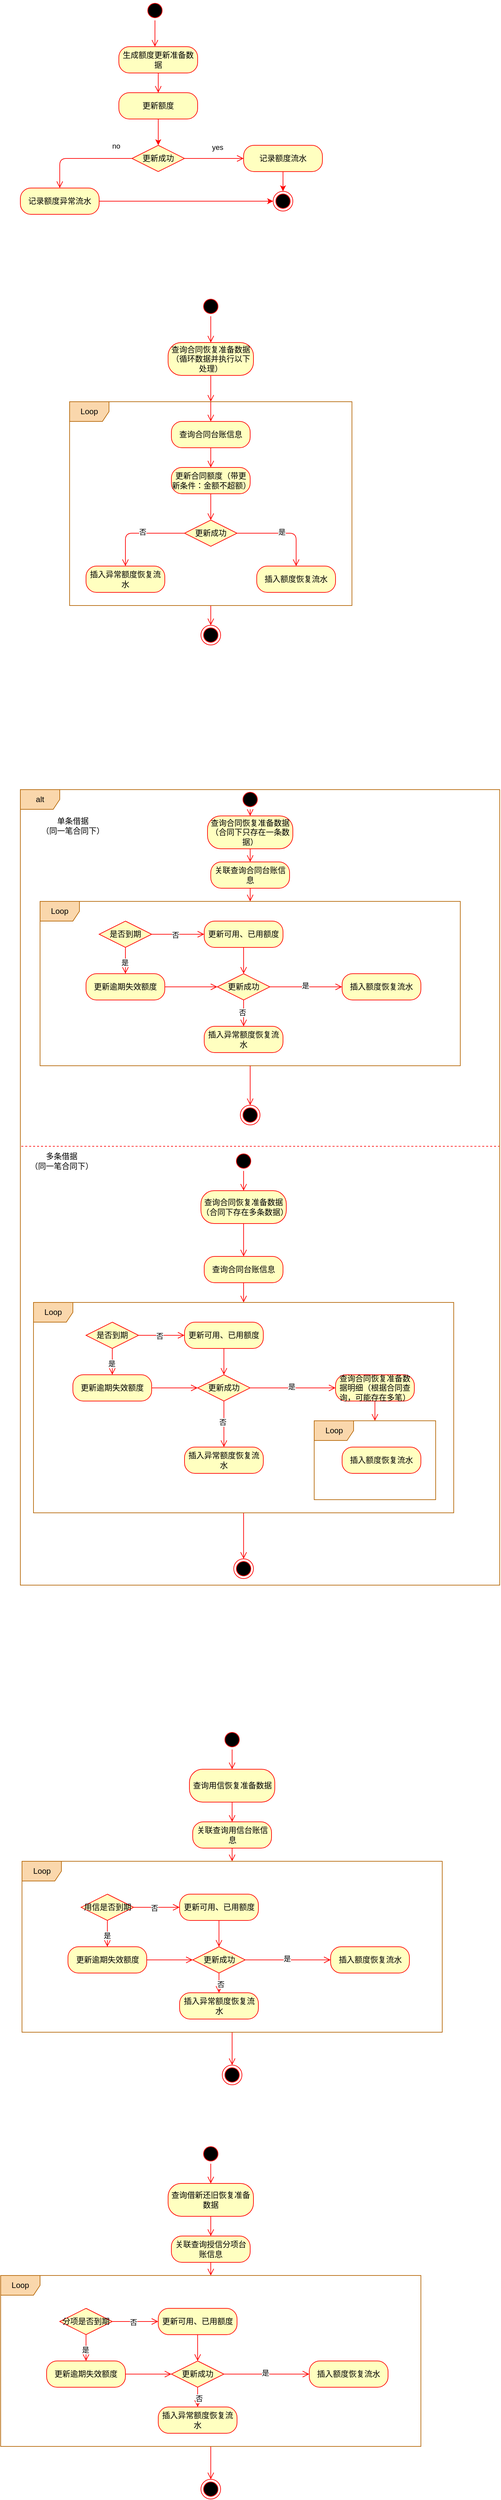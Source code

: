 <mxfile version="14.4.3" type="github" pages="5">
  <diagram id="kgpKYQtTHZ0yAKxKKP6v" name="批量恢复合同额度">
    <mxGraphModel dx="1008" dy="1668" grid="1" gridSize="10" guides="1" tooltips="1" connect="1" arrows="1" fold="1" page="1" pageScale="1" pageWidth="850" pageHeight="1100" math="0" shadow="0">
      <root>
        <mxCell id="0" />
        <mxCell id="1" parent="0" />
        <mxCell id="UTKuqxasN1GrLEzpr0gY-91" value="alt" style="shape=umlFrame;whiteSpace=wrap;html=1;fillColor=#fad7ac;strokeColor=#b46504;" vertex="1" parent="1">
          <mxGeometry x="50" y="1180" width="730" height="1210" as="geometry" />
        </mxCell>
        <mxCell id="UTKuqxasN1GrLEzpr0gY-40" value="Loop" style="shape=umlFrame;whiteSpace=wrap;html=1;fillColor=#fad7ac;strokeColor=#b46504;" vertex="1" parent="1">
          <mxGeometry x="80" y="1350" width="640" height="250" as="geometry" />
        </mxCell>
        <mxCell id="yRdWivfKs0KMSXjoEMQT-1" value="" style="ellipse;html=1;shape=startState;fillColor=#000000;strokeColor=#ff0000;" parent="1" vertex="1">
          <mxGeometry x="240" y="-20" width="30" height="30" as="geometry" />
        </mxCell>
        <mxCell id="yRdWivfKs0KMSXjoEMQT-2" value="" style="edgeStyle=orthogonalEdgeStyle;html=1;verticalAlign=bottom;endArrow=open;endSize=8;strokeColor=#ff0000;entryX=0.458;entryY=0;entryDx=0;entryDy=0;entryPerimeter=0;" parent="1" source="yRdWivfKs0KMSXjoEMQT-1" target="yRdWivfKs0KMSXjoEMQT-3" edge="1">
          <mxGeometry relative="1" as="geometry">
            <mxPoint x="160" y="120" as="targetPoint" />
          </mxGeometry>
        </mxCell>
        <mxCell id="yRdWivfKs0KMSXjoEMQT-3" value="生成额度更新准备数据" style="rounded=1;whiteSpace=wrap;html=1;arcSize=40;fontColor=#000000;fillColor=#ffffc0;strokeColor=#ff0000;" parent="1" vertex="1">
          <mxGeometry x="200" y="50" width="120" height="40" as="geometry" />
        </mxCell>
        <mxCell id="yRdWivfKs0KMSXjoEMQT-4" value="" style="edgeStyle=orthogonalEdgeStyle;html=1;verticalAlign=bottom;endArrow=open;endSize=8;strokeColor=#ff0000;entryX=0.5;entryY=0;entryDx=0;entryDy=0;exitX=0.5;exitY=1;exitDx=0;exitDy=0;" parent="1" source="yRdWivfKs0KMSXjoEMQT-3" target="yRdWivfKs0KMSXjoEMQT-17" edge="1">
          <mxGeometry relative="1" as="geometry">
            <mxPoint x="160" y="220" as="targetPoint" />
          </mxGeometry>
        </mxCell>
        <mxCell id="aCakfBA2mYpAm9YI8rRw-4" style="edgeStyle=orthogonalEdgeStyle;rounded=0;orthogonalLoop=1;jettySize=auto;html=1;entryX=0.5;entryY=0;entryDx=0;entryDy=0;strokeColor=#FF0000;align=left;" parent="1" source="yRdWivfKs0KMSXjoEMQT-17" target="yRdWivfKs0KMSXjoEMQT-19" edge="1">
          <mxGeometry relative="1" as="geometry">
            <Array as="points">
              <mxPoint x="260" y="190" />
              <mxPoint x="260" y="190" />
            </Array>
          </mxGeometry>
        </mxCell>
        <mxCell id="yRdWivfKs0KMSXjoEMQT-17" value="更新额度" style="rounded=1;whiteSpace=wrap;html=1;arcSize=40;fontColor=#000000;fillColor=#ffffc0;strokeColor=#ff0000;" parent="1" vertex="1">
          <mxGeometry x="200" y="120" width="120" height="40" as="geometry" />
        </mxCell>
        <mxCell id="yRdWivfKs0KMSXjoEMQT-19" value="更新成功" style="rhombus;whiteSpace=wrap;html=1;fillColor=#ffffc0;strokeColor=#ff0000;" parent="1" vertex="1">
          <mxGeometry x="220" y="200" width="80" height="40" as="geometry" />
        </mxCell>
        <mxCell id="yRdWivfKs0KMSXjoEMQT-20" value="no" style="edgeStyle=orthogonalEdgeStyle;html=1;align=left;verticalAlign=bottom;endArrow=open;endSize=8;strokeColor=#ff0000;entryX=0.5;entryY=0;entryDx=0;entryDy=0;" parent="1" source="yRdWivfKs0KMSXjoEMQT-19" target="yRdWivfKs0KMSXjoEMQT-24" edge="1">
          <mxGeometry x="-0.59" y="-10" relative="1" as="geometry">
            <mxPoint x="470" y="125" as="targetPoint" />
            <mxPoint as="offset" />
          </mxGeometry>
        </mxCell>
        <mxCell id="yRdWivfKs0KMSXjoEMQT-21" value="yes" style="edgeStyle=orthogonalEdgeStyle;html=1;align=left;verticalAlign=top;endArrow=open;endSize=8;strokeColor=#ff0000;" parent="1" source="yRdWivfKs0KMSXjoEMQT-19" target="yRdWivfKs0KMSXjoEMQT-23" edge="1">
          <mxGeometry x="-0.111" y="30" relative="1" as="geometry">
            <mxPoint x="370" y="215" as="targetPoint" />
            <Array as="points" />
            <mxPoint as="offset" />
          </mxGeometry>
        </mxCell>
        <mxCell id="yRdWivfKs0KMSXjoEMQT-38" value="" style="edgeStyle=orthogonalEdgeStyle;rounded=0;orthogonalLoop=1;jettySize=auto;html=1;fillColor=#f8cecc;strokeColor=#FF0000;exitX=0.5;exitY=1;exitDx=0;exitDy=0;" parent="1" source="yRdWivfKs0KMSXjoEMQT-23" target="yRdWivfKs0KMSXjoEMQT-37" edge="1">
          <mxGeometry relative="1" as="geometry">
            <mxPoint x="430" y="215" as="sourcePoint" />
          </mxGeometry>
        </mxCell>
        <mxCell id="yRdWivfKs0KMSXjoEMQT-23" value="记录额度流水" style="rounded=1;whiteSpace=wrap;html=1;arcSize=40;fontColor=#000000;fillColor=#ffffc0;strokeColor=#ff0000;" parent="1" vertex="1">
          <mxGeometry x="390" y="200" width="120" height="40" as="geometry" />
        </mxCell>
        <mxCell id="aCakfBA2mYpAm9YI8rRw-7" style="edgeStyle=orthogonalEdgeStyle;rounded=0;orthogonalLoop=1;jettySize=auto;html=1;entryX=0;entryY=0.5;entryDx=0;entryDy=0;strokeColor=#FF0000;align=left;" parent="1" source="yRdWivfKs0KMSXjoEMQT-24" target="yRdWivfKs0KMSXjoEMQT-37" edge="1">
          <mxGeometry relative="1" as="geometry" />
        </mxCell>
        <mxCell id="yRdWivfKs0KMSXjoEMQT-24" value="记录额度异常流水" style="rounded=1;whiteSpace=wrap;html=1;arcSize=40;fontColor=#000000;fillColor=#ffffc0;strokeColor=#ff0000;" parent="1" vertex="1">
          <mxGeometry x="50" y="265" width="120" height="40" as="geometry" />
        </mxCell>
        <mxCell id="yRdWivfKs0KMSXjoEMQT-37" value="" style="ellipse;html=1;shape=endState;fillColor=#000000;strokeColor=#ff0000;" parent="1" vertex="1">
          <mxGeometry x="435" y="270" width="30" height="30" as="geometry" />
        </mxCell>
        <mxCell id="UTKuqxasN1GrLEzpr0gY-1" value="" style="ellipse;html=1;shape=startState;fillColor=#000000;strokeColor=#ff0000;" vertex="1" parent="1">
          <mxGeometry x="325" y="430" width="30" height="30" as="geometry" />
        </mxCell>
        <mxCell id="UTKuqxasN1GrLEzpr0gY-2" value="" style="edgeStyle=orthogonalEdgeStyle;html=1;verticalAlign=bottom;endArrow=open;endSize=8;strokeColor=#ff0000;entryX=0.5;entryY=0;entryDx=0;entryDy=0;" edge="1" parent="1" source="UTKuqxasN1GrLEzpr0gY-1" target="UTKuqxasN1GrLEzpr0gY-3">
          <mxGeometry relative="1" as="geometry">
            <mxPoint x="345" y="490" as="targetPoint" />
          </mxGeometry>
        </mxCell>
        <mxCell id="UTKuqxasN1GrLEzpr0gY-26" style="edgeStyle=orthogonalEdgeStyle;orthogonalLoop=1;jettySize=auto;html=1;endArrow=open;endSize=8;strokeColor=#ff0000;" edge="1" parent="1" source="UTKuqxasN1GrLEzpr0gY-3" target="UTKuqxasN1GrLEzpr0gY-4">
          <mxGeometry relative="1" as="geometry" />
        </mxCell>
        <mxCell id="UTKuqxasN1GrLEzpr0gY-3" value="查询合同恢复准备数据（循环数据并执行以下处理）" style="rounded=1;whiteSpace=wrap;html=1;arcSize=40;fontColor=#000000;fillColor=#ffffc0;strokeColor=#ff0000;" vertex="1" parent="1">
          <mxGeometry x="275" y="500" width="130" height="50" as="geometry" />
        </mxCell>
        <mxCell id="UTKuqxasN1GrLEzpr0gY-27" style="edgeStyle=orthogonalEdgeStyle;orthogonalLoop=1;jettySize=auto;html=1;entryX=0.5;entryY=0;entryDx=0;entryDy=0;endArrow=open;endSize=8;strokeColor=#ff0000;" edge="1" parent="1" source="UTKuqxasN1GrLEzpr0gY-4" target="UTKuqxasN1GrLEzpr0gY-5">
          <mxGeometry relative="1" as="geometry" />
        </mxCell>
        <mxCell id="UTKuqxasN1GrLEzpr0gY-32" style="edgeStyle=orthogonalEdgeStyle;orthogonalLoop=1;jettySize=auto;html=1;entryX=0.5;entryY=0;entryDx=0;entryDy=0;endArrow=open;endSize=8;strokeColor=#ff0000;" edge="1" parent="1" source="UTKuqxasN1GrLEzpr0gY-4" target="UTKuqxasN1GrLEzpr0gY-17">
          <mxGeometry relative="1" as="geometry" />
        </mxCell>
        <mxCell id="UTKuqxasN1GrLEzpr0gY-4" value="Loop" style="shape=umlFrame;whiteSpace=wrap;html=1;fillColor=#fad7ac;strokeColor=#b46504;" vertex="1" parent="1">
          <mxGeometry x="125" y="590" width="430" height="310" as="geometry" />
        </mxCell>
        <mxCell id="UTKuqxasN1GrLEzpr0gY-28" style="edgeStyle=orthogonalEdgeStyle;orthogonalLoop=1;jettySize=auto;html=1;entryX=0.5;entryY=0;entryDx=0;entryDy=0;endArrow=open;endSize=8;strokeColor=#ff0000;" edge="1" parent="1" source="UTKuqxasN1GrLEzpr0gY-5" target="UTKuqxasN1GrLEzpr0gY-16">
          <mxGeometry relative="1" as="geometry" />
        </mxCell>
        <mxCell id="UTKuqxasN1GrLEzpr0gY-5" value="查询合同台账信息" style="rounded=1;whiteSpace=wrap;html=1;arcSize=40;fontColor=#000000;fillColor=#ffffc0;strokeColor=#ff0000;" vertex="1" parent="1">
          <mxGeometry x="280" y="620" width="120" height="40" as="geometry" />
        </mxCell>
        <mxCell id="UTKuqxasN1GrLEzpr0gY-30" style="edgeStyle=orthogonalEdgeStyle;orthogonalLoop=1;jettySize=auto;html=1;endArrow=open;endSize=8;strokeColor=#ff0000;" edge="1" parent="1" source="UTKuqxasN1GrLEzpr0gY-10" target="UTKuqxasN1GrLEzpr0gY-11">
          <mxGeometry relative="1" as="geometry" />
        </mxCell>
        <mxCell id="UTKuqxasN1GrLEzpr0gY-33" value="是" style="edgeLabel;html=1;align=center;verticalAlign=middle;resizable=0;points=[];" vertex="1" connectable="0" parent="UTKuqxasN1GrLEzpr0gY-30">
          <mxGeometry x="-0.028" y="2" relative="1" as="geometry">
            <mxPoint as="offset" />
          </mxGeometry>
        </mxCell>
        <mxCell id="UTKuqxasN1GrLEzpr0gY-31" style="edgeStyle=orthogonalEdgeStyle;orthogonalLoop=1;jettySize=auto;html=1;endArrow=open;endSize=8;strokeColor=#ff0000;" edge="1" parent="1" source="UTKuqxasN1GrLEzpr0gY-10" target="UTKuqxasN1GrLEzpr0gY-13">
          <mxGeometry relative="1" as="geometry" />
        </mxCell>
        <mxCell id="UTKuqxasN1GrLEzpr0gY-34" value="否" style="edgeLabel;html=1;align=center;verticalAlign=middle;resizable=0;points=[];" vertex="1" connectable="0" parent="UTKuqxasN1GrLEzpr0gY-31">
          <mxGeometry x="-0.079" y="-2" relative="1" as="geometry">
            <mxPoint as="offset" />
          </mxGeometry>
        </mxCell>
        <mxCell id="UTKuqxasN1GrLEzpr0gY-10" value="更新成功" style="rhombus;whiteSpace=wrap;html=1;fillColor=#ffffc0;strokeColor=#ff0000;" vertex="1" parent="1">
          <mxGeometry x="300" y="770" width="80" height="40" as="geometry" />
        </mxCell>
        <mxCell id="UTKuqxasN1GrLEzpr0gY-11" value="插入额度恢复流水" style="rounded=1;whiteSpace=wrap;html=1;arcSize=40;fontColor=#000000;fillColor=#ffffc0;strokeColor=#ff0000;" vertex="1" parent="1">
          <mxGeometry x="410" y="840" width="120" height="40" as="geometry" />
        </mxCell>
        <mxCell id="UTKuqxasN1GrLEzpr0gY-13" value="插入异常额度恢复流水" style="rounded=1;whiteSpace=wrap;html=1;arcSize=40;fontColor=#000000;fillColor=#ffffc0;strokeColor=#ff0000;" vertex="1" parent="1">
          <mxGeometry x="150" y="840" width="120" height="40" as="geometry" />
        </mxCell>
        <mxCell id="UTKuqxasN1GrLEzpr0gY-29" style="edgeStyle=orthogonalEdgeStyle;orthogonalLoop=1;jettySize=auto;html=1;entryX=0.5;entryY=0;entryDx=0;entryDy=0;endArrow=open;endSize=8;strokeColor=#ff0000;" edge="1" parent="1" source="UTKuqxasN1GrLEzpr0gY-16" target="UTKuqxasN1GrLEzpr0gY-10">
          <mxGeometry relative="1" as="geometry" />
        </mxCell>
        <mxCell id="UTKuqxasN1GrLEzpr0gY-16" value="更新合同额度（带更新条件：金额不超额）" style="rounded=1;whiteSpace=wrap;html=1;arcSize=40;fontColor=#000000;fillColor=#ffffc0;strokeColor=#ff0000;" vertex="1" parent="1">
          <mxGeometry x="280" y="690" width="120" height="40" as="geometry" />
        </mxCell>
        <mxCell id="UTKuqxasN1GrLEzpr0gY-17" value="" style="ellipse;html=1;shape=endState;fillColor=#000000;strokeColor=#ff0000;" vertex="1" parent="1">
          <mxGeometry x="325" y="930" width="30" height="30" as="geometry" />
        </mxCell>
        <mxCell id="UTKuqxasN1GrLEzpr0gY-35" value="" style="ellipse;html=1;shape=startState;fillColor=#000000;strokeColor=#ff0000;" vertex="1" parent="1">
          <mxGeometry x="385" y="1180" width="30" height="30" as="geometry" />
        </mxCell>
        <mxCell id="UTKuqxasN1GrLEzpr0gY-36" value="" style="edgeStyle=orthogonalEdgeStyle;html=1;verticalAlign=bottom;endArrow=open;endSize=8;strokeColor=#ff0000;entryX=0.5;entryY=0;entryDx=0;entryDy=0;" edge="1" parent="1" source="UTKuqxasN1GrLEzpr0gY-35" target="UTKuqxasN1GrLEzpr0gY-38">
          <mxGeometry relative="1" as="geometry">
            <mxPoint x="300" y="1260" as="targetPoint" />
          </mxGeometry>
        </mxCell>
        <mxCell id="UTKuqxasN1GrLEzpr0gY-37" style="edgeStyle=orthogonalEdgeStyle;orthogonalLoop=1;jettySize=auto;html=1;endArrow=open;endSize=8;strokeColor=#ff0000;" edge="1" parent="1" source="UTKuqxasN1GrLEzpr0gY-38" target="UTKuqxasN1GrLEzpr0gY-42">
          <mxGeometry relative="1" as="geometry" />
        </mxCell>
        <mxCell id="UTKuqxasN1GrLEzpr0gY-38" value="查询合同恢复准备数据（合同下只存在一条数据）" style="rounded=1;whiteSpace=wrap;html=1;arcSize=40;fontColor=#000000;fillColor=#ffffc0;strokeColor=#ff0000;" vertex="1" parent="1">
          <mxGeometry x="335" y="1220" width="130" height="50" as="geometry" />
        </mxCell>
        <mxCell id="UTKuqxasN1GrLEzpr0gY-39" style="edgeStyle=orthogonalEdgeStyle;orthogonalLoop=1;jettySize=auto;html=1;entryX=0.5;entryY=0;entryDx=0;entryDy=0;endArrow=open;endSize=8;strokeColor=#ff0000;" edge="1" parent="1" source="UTKuqxasN1GrLEzpr0gY-40" target="UTKuqxasN1GrLEzpr0gY-53">
          <mxGeometry relative="1" as="geometry" />
        </mxCell>
        <mxCell id="UTKuqxasN1GrLEzpr0gY-41" style="edgeStyle=orthogonalEdgeStyle;orthogonalLoop=1;jettySize=auto;html=1;endArrow=open;endSize=8;strokeColor=#ff0000;" edge="1" parent="1" source="UTKuqxasN1GrLEzpr0gY-42" target="UTKuqxasN1GrLEzpr0gY-40">
          <mxGeometry relative="1" as="geometry" />
        </mxCell>
        <mxCell id="UTKuqxasN1GrLEzpr0gY-42" value="关联查询合同台账信息" style="rounded=1;whiteSpace=wrap;html=1;arcSize=40;fontColor=#000000;fillColor=#ffffc0;strokeColor=#ff0000;" vertex="1" parent="1">
          <mxGeometry x="340" y="1290" width="120" height="40" as="geometry" />
        </mxCell>
        <mxCell id="UTKuqxasN1GrLEzpr0gY-43" style="edgeStyle=orthogonalEdgeStyle;orthogonalLoop=1;jettySize=auto;html=1;endArrow=open;endSize=8;strokeColor=#ff0000;exitX=1;exitY=0.5;exitDx=0;exitDy=0;" edge="1" parent="1" source="UTKuqxasN1GrLEzpr0gY-47" target="UTKuqxasN1GrLEzpr0gY-49">
          <mxGeometry relative="1" as="geometry" />
        </mxCell>
        <mxCell id="UTKuqxasN1GrLEzpr0gY-44" value="是" style="edgeLabel;html=1;align=center;verticalAlign=middle;resizable=0;points=[];" vertex="1" connectable="0" parent="UTKuqxasN1GrLEzpr0gY-43">
          <mxGeometry x="-0.028" y="2" relative="1" as="geometry">
            <mxPoint as="offset" />
          </mxGeometry>
        </mxCell>
        <mxCell id="UTKuqxasN1GrLEzpr0gY-45" style="edgeStyle=orthogonalEdgeStyle;orthogonalLoop=1;jettySize=auto;html=1;endArrow=open;endSize=8;strokeColor=#ff0000;" edge="1" parent="1" source="UTKuqxasN1GrLEzpr0gY-47" target="UTKuqxasN1GrLEzpr0gY-50">
          <mxGeometry relative="1" as="geometry" />
        </mxCell>
        <mxCell id="UTKuqxasN1GrLEzpr0gY-46" value="否" style="edgeLabel;html=1;align=center;verticalAlign=middle;resizable=0;points=[];" vertex="1" connectable="0" parent="UTKuqxasN1GrLEzpr0gY-45">
          <mxGeometry x="-0.079" y="-2" relative="1" as="geometry">
            <mxPoint as="offset" />
          </mxGeometry>
        </mxCell>
        <mxCell id="UTKuqxasN1GrLEzpr0gY-47" value="更新成功" style="rhombus;whiteSpace=wrap;html=1;fillColor=#ffffc0;strokeColor=#ff0000;" vertex="1" parent="1">
          <mxGeometry x="350" y="1460" width="80" height="40" as="geometry" />
        </mxCell>
        <mxCell id="UTKuqxasN1GrLEzpr0gY-49" value="插入额度恢复流水" style="rounded=1;whiteSpace=wrap;html=1;arcSize=40;fontColor=#000000;fillColor=#ffffc0;strokeColor=#ff0000;" vertex="1" parent="1">
          <mxGeometry x="540" y="1460" width="120" height="40" as="geometry" />
        </mxCell>
        <mxCell id="UTKuqxasN1GrLEzpr0gY-50" value="插入异常额度恢复流水" style="rounded=1;whiteSpace=wrap;html=1;arcSize=40;fontColor=#000000;fillColor=#ffffc0;strokeColor=#ff0000;" vertex="1" parent="1">
          <mxGeometry x="330" y="1540" width="120" height="40" as="geometry" />
        </mxCell>
        <mxCell id="UTKuqxasN1GrLEzpr0gY-51" style="edgeStyle=orthogonalEdgeStyle;orthogonalLoop=1;jettySize=auto;html=1;entryX=0.5;entryY=0;entryDx=0;entryDy=0;endArrow=open;endSize=8;strokeColor=#ff0000;" edge="1" parent="1" source="UTKuqxasN1GrLEzpr0gY-52" target="UTKuqxasN1GrLEzpr0gY-47">
          <mxGeometry relative="1" as="geometry" />
        </mxCell>
        <mxCell id="UTKuqxasN1GrLEzpr0gY-52" value="更新可用、已用额度" style="rounded=1;whiteSpace=wrap;html=1;arcSize=40;fontColor=#000000;fillColor=#ffffc0;strokeColor=#ff0000;" vertex="1" parent="1">
          <mxGeometry x="330" y="1380" width="120" height="40" as="geometry" />
        </mxCell>
        <mxCell id="UTKuqxasN1GrLEzpr0gY-53" value="" style="ellipse;html=1;shape=endState;fillColor=#000000;strokeColor=#ff0000;" vertex="1" parent="1">
          <mxGeometry x="385" y="1660" width="30" height="30" as="geometry" />
        </mxCell>
        <mxCell id="UTKuqxasN1GrLEzpr0gY-54" style="edgeStyle=orthogonalEdgeStyle;orthogonalLoop=1;jettySize=auto;html=1;endArrow=open;endSize=8;strokeColor=#ff0000;" edge="1" parent="1" source="UTKuqxasN1GrLEzpr0gY-58" target="UTKuqxasN1GrLEzpr0gY-52">
          <mxGeometry relative="1" as="geometry" />
        </mxCell>
        <mxCell id="UTKuqxasN1GrLEzpr0gY-55" value="否" style="edgeLabel;html=1;align=center;verticalAlign=middle;resizable=0;points=[];" vertex="1" connectable="0" parent="UTKuqxasN1GrLEzpr0gY-54">
          <mxGeometry x="-0.101" y="-1" relative="1" as="geometry">
            <mxPoint as="offset" />
          </mxGeometry>
        </mxCell>
        <mxCell id="UTKuqxasN1GrLEzpr0gY-56" value="" style="edgeStyle=orthogonalEdgeStyle;orthogonalLoop=1;jettySize=auto;html=1;endArrow=open;endSize=8;strokeColor=#ff0000;entryX=0.5;entryY=0;entryDx=0;entryDy=0;" edge="1" parent="1" source="UTKuqxasN1GrLEzpr0gY-58" target="UTKuqxasN1GrLEzpr0gY-60">
          <mxGeometry relative="1" as="geometry" />
        </mxCell>
        <mxCell id="UTKuqxasN1GrLEzpr0gY-57" value="是" style="edgeLabel;html=1;align=center;verticalAlign=middle;resizable=0;points=[];" vertex="1" connectable="0" parent="UTKuqxasN1GrLEzpr0gY-56">
          <mxGeometry x="0.142" y="-1" relative="1" as="geometry">
            <mxPoint as="offset" />
          </mxGeometry>
        </mxCell>
        <mxCell id="UTKuqxasN1GrLEzpr0gY-58" value="是否到期" style="rhombus;whiteSpace=wrap;html=1;fillColor=#ffffc0;strokeColor=#ff0000;" vertex="1" parent="1">
          <mxGeometry x="170" y="1380" width="80" height="40" as="geometry" />
        </mxCell>
        <mxCell id="UTKuqxasN1GrLEzpr0gY-59" style="edgeStyle=orthogonalEdgeStyle;orthogonalLoop=1;jettySize=auto;html=1;endArrow=open;endSize=8;strokeColor=#ff0000;exitX=1;exitY=0.5;exitDx=0;exitDy=0;" edge="1" parent="1" source="UTKuqxasN1GrLEzpr0gY-60" target="UTKuqxasN1GrLEzpr0gY-47">
          <mxGeometry relative="1" as="geometry" />
        </mxCell>
        <mxCell id="UTKuqxasN1GrLEzpr0gY-60" value="更新逾期失效额度" style="rounded=1;whiteSpace=wrap;html=1;arcSize=40;fontColor=#000000;fillColor=#ffffc0;strokeColor=#ff0000;" vertex="1" parent="1">
          <mxGeometry x="150" y="1460" width="120" height="40" as="geometry" />
        </mxCell>
        <mxCell id="UTKuqxasN1GrLEzpr0gY-63" value="" style="ellipse;html=1;shape=startState;fillColor=#000000;strokeColor=#ff0000;" vertex="1" parent="1">
          <mxGeometry x="375" y="1730" width="30" height="30" as="geometry" />
        </mxCell>
        <mxCell id="UTKuqxasN1GrLEzpr0gY-64" value="" style="edgeStyle=orthogonalEdgeStyle;html=1;verticalAlign=bottom;endArrow=open;endSize=8;strokeColor=#ff0000;entryX=0.5;entryY=0;entryDx=0;entryDy=0;" edge="1" parent="1" source="UTKuqxasN1GrLEzpr0gY-63" target="UTKuqxasN1GrLEzpr0gY-66">
          <mxGeometry relative="1" as="geometry">
            <mxPoint x="290" y="1960" as="targetPoint" />
          </mxGeometry>
        </mxCell>
        <mxCell id="UTKuqxasN1GrLEzpr0gY-65" style="edgeStyle=orthogonalEdgeStyle;orthogonalLoop=1;jettySize=auto;html=1;endArrow=open;endSize=8;strokeColor=#ff0000;" edge="1" parent="1" source="UTKuqxasN1GrLEzpr0gY-66" target="UTKuqxasN1GrLEzpr0gY-123">
          <mxGeometry relative="1" as="geometry" />
        </mxCell>
        <mxCell id="UTKuqxasN1GrLEzpr0gY-66" value="查询合同恢复准备数据（合同下存在多条数据）" style="rounded=1;whiteSpace=wrap;html=1;arcSize=40;fontColor=#000000;fillColor=#ffffc0;strokeColor=#ff0000;" vertex="1" parent="1">
          <mxGeometry x="325" y="1790" width="130" height="50" as="geometry" />
        </mxCell>
        <mxCell id="UTKuqxasN1GrLEzpr0gY-67" style="edgeStyle=orthogonalEdgeStyle;orthogonalLoop=1;jettySize=auto;html=1;entryX=0.5;entryY=0;entryDx=0;entryDy=0;endArrow=open;endSize=8;strokeColor=#ff0000;" edge="1" parent="1" source="UTKuqxasN1GrLEzpr0gY-68" target="UTKuqxasN1GrLEzpr0gY-81">
          <mxGeometry relative="1" as="geometry" />
        </mxCell>
        <mxCell id="UTKuqxasN1GrLEzpr0gY-68" value="Loop" style="shape=umlFrame;whiteSpace=wrap;html=1;fillColor=#fad7ac;strokeColor=#b46504;" vertex="1" parent="1">
          <mxGeometry x="70" y="1960" width="640" height="320" as="geometry" />
        </mxCell>
        <mxCell id="UTKuqxasN1GrLEzpr0gY-71" style="edgeStyle=orthogonalEdgeStyle;orthogonalLoop=1;jettySize=auto;html=1;endArrow=open;endSize=8;strokeColor=#ff0000;exitX=1;exitY=0.5;exitDx=0;exitDy=0;" edge="1" parent="1" source="UTKuqxasN1GrLEzpr0gY-75" target="UTKuqxasN1GrLEzpr0gY-77">
          <mxGeometry relative="1" as="geometry" />
        </mxCell>
        <mxCell id="UTKuqxasN1GrLEzpr0gY-72" value="是" style="edgeLabel;html=1;align=center;verticalAlign=middle;resizable=0;points=[];" vertex="1" connectable="0" parent="UTKuqxasN1GrLEzpr0gY-71">
          <mxGeometry x="-0.028" y="2" relative="1" as="geometry">
            <mxPoint as="offset" />
          </mxGeometry>
        </mxCell>
        <mxCell id="UTKuqxasN1GrLEzpr0gY-73" style="edgeStyle=orthogonalEdgeStyle;orthogonalLoop=1;jettySize=auto;html=1;endArrow=open;endSize=8;strokeColor=#ff0000;" edge="1" parent="1" source="UTKuqxasN1GrLEzpr0gY-75" target="UTKuqxasN1GrLEzpr0gY-78">
          <mxGeometry relative="1" as="geometry" />
        </mxCell>
        <mxCell id="UTKuqxasN1GrLEzpr0gY-74" value="否" style="edgeLabel;html=1;align=center;verticalAlign=middle;resizable=0;points=[];" vertex="1" connectable="0" parent="UTKuqxasN1GrLEzpr0gY-73">
          <mxGeometry x="-0.079" y="-2" relative="1" as="geometry">
            <mxPoint as="offset" />
          </mxGeometry>
        </mxCell>
        <mxCell id="UTKuqxasN1GrLEzpr0gY-75" value="更新成功" style="rhombus;whiteSpace=wrap;html=1;fillColor=#ffffc0;strokeColor=#ff0000;" vertex="1" parent="1">
          <mxGeometry x="320" y="2070" width="80" height="40" as="geometry" />
        </mxCell>
        <mxCell id="UTKuqxasN1GrLEzpr0gY-76" style="edgeStyle=orthogonalEdgeStyle;orthogonalLoop=1;jettySize=auto;html=1;endArrow=open;endSize=8;strokeColor=#ff0000;" edge="1" parent="1" source="UTKuqxasN1GrLEzpr0gY-77" target="UTKuqxasN1GrLEzpr0gY-90">
          <mxGeometry relative="1" as="geometry" />
        </mxCell>
        <mxCell id="UTKuqxasN1GrLEzpr0gY-77" value="查询合同恢复准备数据明细（根据合同查询，可能存在多笔）" style="rounded=1;whiteSpace=wrap;html=1;arcSize=40;fontColor=#000000;fillColor=#ffffc0;strokeColor=#ff0000;" vertex="1" parent="1">
          <mxGeometry x="530" y="2070" width="120" height="40" as="geometry" />
        </mxCell>
        <mxCell id="UTKuqxasN1GrLEzpr0gY-78" value="插入异常额度恢复流水" style="rounded=1;whiteSpace=wrap;html=1;arcSize=40;fontColor=#000000;fillColor=#ffffc0;strokeColor=#ff0000;" vertex="1" parent="1">
          <mxGeometry x="300" y="2180" width="120" height="40" as="geometry" />
        </mxCell>
        <mxCell id="UTKuqxasN1GrLEzpr0gY-79" style="edgeStyle=orthogonalEdgeStyle;orthogonalLoop=1;jettySize=auto;html=1;entryX=0.5;entryY=0;entryDx=0;entryDy=0;endArrow=open;endSize=8;strokeColor=#ff0000;" edge="1" parent="1" source="UTKuqxasN1GrLEzpr0gY-80" target="UTKuqxasN1GrLEzpr0gY-75">
          <mxGeometry relative="1" as="geometry" />
        </mxCell>
        <mxCell id="UTKuqxasN1GrLEzpr0gY-80" value="更新可用、已用额度" style="rounded=1;whiteSpace=wrap;html=1;arcSize=40;fontColor=#000000;fillColor=#ffffc0;strokeColor=#ff0000;" vertex="1" parent="1">
          <mxGeometry x="300" y="1990" width="120" height="40" as="geometry" />
        </mxCell>
        <mxCell id="UTKuqxasN1GrLEzpr0gY-81" value="" style="ellipse;html=1;shape=endState;fillColor=#000000;strokeColor=#ff0000;" vertex="1" parent="1">
          <mxGeometry x="375" y="2350" width="30" height="30" as="geometry" />
        </mxCell>
        <mxCell id="UTKuqxasN1GrLEzpr0gY-82" style="edgeStyle=orthogonalEdgeStyle;orthogonalLoop=1;jettySize=auto;html=1;endArrow=open;endSize=8;strokeColor=#ff0000;" edge="1" parent="1" source="UTKuqxasN1GrLEzpr0gY-86" target="UTKuqxasN1GrLEzpr0gY-80">
          <mxGeometry relative="1" as="geometry" />
        </mxCell>
        <mxCell id="UTKuqxasN1GrLEzpr0gY-83" value="否" style="edgeLabel;html=1;align=center;verticalAlign=middle;resizable=0;points=[];" vertex="1" connectable="0" parent="UTKuqxasN1GrLEzpr0gY-82">
          <mxGeometry x="-0.101" y="-1" relative="1" as="geometry">
            <mxPoint as="offset" />
          </mxGeometry>
        </mxCell>
        <mxCell id="UTKuqxasN1GrLEzpr0gY-84" value="" style="edgeStyle=orthogonalEdgeStyle;orthogonalLoop=1;jettySize=auto;html=1;endArrow=open;endSize=8;strokeColor=#ff0000;entryX=0.5;entryY=0;entryDx=0;entryDy=0;" edge="1" parent="1" source="UTKuqxasN1GrLEzpr0gY-86" target="UTKuqxasN1GrLEzpr0gY-88">
          <mxGeometry relative="1" as="geometry" />
        </mxCell>
        <mxCell id="UTKuqxasN1GrLEzpr0gY-85" value="是" style="edgeLabel;html=1;align=center;verticalAlign=middle;resizable=0;points=[];" vertex="1" connectable="0" parent="UTKuqxasN1GrLEzpr0gY-84">
          <mxGeometry x="0.142" y="-1" relative="1" as="geometry">
            <mxPoint as="offset" />
          </mxGeometry>
        </mxCell>
        <mxCell id="UTKuqxasN1GrLEzpr0gY-86" value="是否到期" style="rhombus;whiteSpace=wrap;html=1;fillColor=#ffffc0;strokeColor=#ff0000;" vertex="1" parent="1">
          <mxGeometry x="150" y="1990" width="80" height="40" as="geometry" />
        </mxCell>
        <mxCell id="UTKuqxasN1GrLEzpr0gY-87" style="edgeStyle=orthogonalEdgeStyle;orthogonalLoop=1;jettySize=auto;html=1;endArrow=open;endSize=8;strokeColor=#ff0000;exitX=1;exitY=0.5;exitDx=0;exitDy=0;" edge="1" parent="1" source="UTKuqxasN1GrLEzpr0gY-88" target="UTKuqxasN1GrLEzpr0gY-75">
          <mxGeometry relative="1" as="geometry" />
        </mxCell>
        <mxCell id="UTKuqxasN1GrLEzpr0gY-88" value="更新逾期失效额度" style="rounded=1;whiteSpace=wrap;html=1;arcSize=40;fontColor=#000000;fillColor=#ffffc0;strokeColor=#ff0000;" vertex="1" parent="1">
          <mxGeometry x="130" y="2070" width="120" height="40" as="geometry" />
        </mxCell>
        <mxCell id="UTKuqxasN1GrLEzpr0gY-89" value="插入额度恢复流水" style="rounded=1;whiteSpace=wrap;html=1;arcSize=40;fontColor=#000000;fillColor=#ffffc0;strokeColor=#ff0000;" vertex="1" parent="1">
          <mxGeometry x="540" y="2180" width="120" height="40" as="geometry" />
        </mxCell>
        <mxCell id="UTKuqxasN1GrLEzpr0gY-90" value="Loop" style="shape=umlFrame;whiteSpace=wrap;html=1;fillColor=#fad7ac;strokeColor=#b46504;" vertex="1" parent="1">
          <mxGeometry x="497.5" y="2140" width="185" height="120" as="geometry" />
        </mxCell>
        <mxCell id="UTKuqxasN1GrLEzpr0gY-93" value="单条借据&lt;br&gt;（同一笔合同下）" style="text;html=1;strokeColor=none;fillColor=none;align=center;verticalAlign=middle;whiteSpace=wrap;rounded=0;" vertex="1" parent="1">
          <mxGeometry x="70" y="1220" width="120" height="30" as="geometry" />
        </mxCell>
        <mxCell id="UTKuqxasN1GrLEzpr0gY-94" value="多条借据&lt;br&gt;（同一笔合同下）" style="text;html=1;strokeColor=none;fillColor=none;align=center;verticalAlign=middle;whiteSpace=wrap;rounded=0;" vertex="1" parent="1">
          <mxGeometry x="52.5" y="1730" width="120" height="30" as="geometry" />
        </mxCell>
        <mxCell id="UTKuqxasN1GrLEzpr0gY-96" value="" style="endArrow=none;dashed=1;html=1;strokeColor=#ff0000;entryX=0.999;entryY=0.512;entryDx=0;entryDy=0;entryPerimeter=0;exitX=0.002;exitY=0.512;exitDx=0;exitDy=0;exitPerimeter=0;" edge="1" parent="1">
          <mxGeometry width="50" height="50" relative="1" as="geometry">
            <mxPoint x="51.46" y="1722.44" as="sourcePoint" />
            <mxPoint x="779.27" y="1722.44" as="targetPoint" />
          </mxGeometry>
        </mxCell>
        <mxCell id="UTKuqxasN1GrLEzpr0gY-97" value="" style="ellipse;html=1;shape=startState;fillColor=#000000;strokeColor=#ff0000;" vertex="1" parent="1">
          <mxGeometry x="357.5" y="2610" width="30" height="30" as="geometry" />
        </mxCell>
        <mxCell id="UTKuqxasN1GrLEzpr0gY-98" value="" style="edgeStyle=orthogonalEdgeStyle;html=1;verticalAlign=bottom;endArrow=open;endSize=8;strokeColor=#ff0000;entryX=0.5;entryY=0;entryDx=0;entryDy=0;" edge="1" parent="1" source="UTKuqxasN1GrLEzpr0gY-97" target="UTKuqxasN1GrLEzpr0gY-101">
          <mxGeometry relative="1" as="geometry">
            <mxPoint x="272.5" y="2680" as="targetPoint" />
          </mxGeometry>
        </mxCell>
        <mxCell id="UTKuqxasN1GrLEzpr0gY-99" style="edgeStyle=orthogonalEdgeStyle;orthogonalLoop=1;jettySize=auto;html=1;endArrow=open;endSize=8;strokeColor=#ff0000;exitX=0.5;exitY=1;exitDx=0;exitDy=0;exitPerimeter=0;" edge="1" parent="1" source="UTKuqxasN1GrLEzpr0gY-104" target="UTKuqxasN1GrLEzpr0gY-103">
          <mxGeometry relative="1" as="geometry" />
        </mxCell>
        <mxCell id="UTKuqxasN1GrLEzpr0gY-100" style="edgeStyle=orthogonalEdgeStyle;orthogonalLoop=1;jettySize=auto;html=1;endArrow=open;endSize=8;strokeColor=#ff0000;" edge="1" parent="1" source="UTKuqxasN1GrLEzpr0gY-101" target="UTKuqxasN1GrLEzpr0gY-104">
          <mxGeometry relative="1" as="geometry" />
        </mxCell>
        <mxCell id="UTKuqxasN1GrLEzpr0gY-101" value="查询用信恢复准备数据" style="rounded=1;whiteSpace=wrap;html=1;arcSize=40;fontColor=#000000;fillColor=#ffffc0;strokeColor=#ff0000;" vertex="1" parent="1">
          <mxGeometry x="307.5" y="2670" width="130" height="50" as="geometry" />
        </mxCell>
        <mxCell id="UTKuqxasN1GrLEzpr0gY-102" style="edgeStyle=orthogonalEdgeStyle;orthogonalLoop=1;jettySize=auto;html=1;entryX=0.5;entryY=0;entryDx=0;entryDy=0;endArrow=open;endSize=8;strokeColor=#ff0000;" edge="1" parent="1" source="UTKuqxasN1GrLEzpr0gY-103" target="UTKuqxasN1GrLEzpr0gY-114">
          <mxGeometry relative="1" as="geometry" />
        </mxCell>
        <mxCell id="UTKuqxasN1GrLEzpr0gY-103" value="Loop" style="shape=umlFrame;whiteSpace=wrap;html=1;fillColor=#fad7ac;strokeColor=#b46504;" vertex="1" parent="1">
          <mxGeometry x="52.5" y="2810" width="640" height="260" as="geometry" />
        </mxCell>
        <mxCell id="UTKuqxasN1GrLEzpr0gY-104" value="关联查询用信台账信息" style="rounded=1;whiteSpace=wrap;html=1;arcSize=40;fontColor=#000000;fillColor=#ffffc0;strokeColor=#ff0000;" vertex="1" parent="1">
          <mxGeometry x="312.5" y="2750" width="120" height="40" as="geometry" />
        </mxCell>
        <mxCell id="UTKuqxasN1GrLEzpr0gY-105" style="edgeStyle=orthogonalEdgeStyle;orthogonalLoop=1;jettySize=auto;html=1;endArrow=open;endSize=8;strokeColor=#ff0000;exitX=1;exitY=0.5;exitDx=0;exitDy=0;" edge="1" parent="1" source="UTKuqxasN1GrLEzpr0gY-109" target="UTKuqxasN1GrLEzpr0gY-110">
          <mxGeometry relative="1" as="geometry" />
        </mxCell>
        <mxCell id="UTKuqxasN1GrLEzpr0gY-106" value="是" style="edgeLabel;html=1;align=center;verticalAlign=middle;resizable=0;points=[];" vertex="1" connectable="0" parent="UTKuqxasN1GrLEzpr0gY-105">
          <mxGeometry x="-0.028" y="2" relative="1" as="geometry">
            <mxPoint as="offset" />
          </mxGeometry>
        </mxCell>
        <mxCell id="UTKuqxasN1GrLEzpr0gY-107" style="edgeStyle=orthogonalEdgeStyle;orthogonalLoop=1;jettySize=auto;html=1;endArrow=open;endSize=8;strokeColor=#ff0000;" edge="1" parent="1" source="UTKuqxasN1GrLEzpr0gY-109" target="UTKuqxasN1GrLEzpr0gY-111">
          <mxGeometry relative="1" as="geometry" />
        </mxCell>
        <mxCell id="UTKuqxasN1GrLEzpr0gY-108" value="否" style="edgeLabel;html=1;align=center;verticalAlign=middle;resizable=0;points=[];" vertex="1" connectable="0" parent="UTKuqxasN1GrLEzpr0gY-107">
          <mxGeometry x="-0.079" y="-2" relative="1" as="geometry">
            <mxPoint as="offset" />
          </mxGeometry>
        </mxCell>
        <mxCell id="UTKuqxasN1GrLEzpr0gY-109" value="更新成功" style="rhombus;whiteSpace=wrap;html=1;fillColor=#ffffc0;strokeColor=#ff0000;" vertex="1" parent="1">
          <mxGeometry x="312.5" y="2940" width="80" height="40" as="geometry" />
        </mxCell>
        <mxCell id="UTKuqxasN1GrLEzpr0gY-110" value="插入额度恢复流水" style="rounded=1;whiteSpace=wrap;html=1;arcSize=40;fontColor=#000000;fillColor=#ffffc0;strokeColor=#ff0000;" vertex="1" parent="1">
          <mxGeometry x="522.5" y="2940" width="120" height="40" as="geometry" />
        </mxCell>
        <mxCell id="UTKuqxasN1GrLEzpr0gY-111" value="插入异常额度恢复流水" style="rounded=1;whiteSpace=wrap;html=1;arcSize=40;fontColor=#000000;fillColor=#ffffc0;strokeColor=#ff0000;" vertex="1" parent="1">
          <mxGeometry x="292.5" y="3010" width="120" height="40" as="geometry" />
        </mxCell>
        <mxCell id="UTKuqxasN1GrLEzpr0gY-112" style="edgeStyle=orthogonalEdgeStyle;orthogonalLoop=1;jettySize=auto;html=1;entryX=0.5;entryY=0;entryDx=0;entryDy=0;endArrow=open;endSize=8;strokeColor=#ff0000;" edge="1" parent="1" source="UTKuqxasN1GrLEzpr0gY-113" target="UTKuqxasN1GrLEzpr0gY-109">
          <mxGeometry relative="1" as="geometry" />
        </mxCell>
        <mxCell id="UTKuqxasN1GrLEzpr0gY-113" value="更新可用、已用额度" style="rounded=1;whiteSpace=wrap;html=1;arcSize=40;fontColor=#000000;fillColor=#ffffc0;strokeColor=#ff0000;" vertex="1" parent="1">
          <mxGeometry x="292.5" y="2860" width="120" height="40" as="geometry" />
        </mxCell>
        <mxCell id="UTKuqxasN1GrLEzpr0gY-114" value="" style="ellipse;html=1;shape=endState;fillColor=#000000;strokeColor=#ff0000;" vertex="1" parent="1">
          <mxGeometry x="357.5" y="3120" width="30" height="30" as="geometry" />
        </mxCell>
        <mxCell id="UTKuqxasN1GrLEzpr0gY-115" style="edgeStyle=orthogonalEdgeStyle;orthogonalLoop=1;jettySize=auto;html=1;endArrow=open;endSize=8;strokeColor=#ff0000;" edge="1" parent="1" source="UTKuqxasN1GrLEzpr0gY-119" target="UTKuqxasN1GrLEzpr0gY-113">
          <mxGeometry relative="1" as="geometry" />
        </mxCell>
        <mxCell id="UTKuqxasN1GrLEzpr0gY-116" value="否" style="edgeLabel;html=1;align=center;verticalAlign=middle;resizable=0;points=[];" vertex="1" connectable="0" parent="UTKuqxasN1GrLEzpr0gY-115">
          <mxGeometry x="-0.101" y="-1" relative="1" as="geometry">
            <mxPoint as="offset" />
          </mxGeometry>
        </mxCell>
        <mxCell id="UTKuqxasN1GrLEzpr0gY-117" value="" style="edgeStyle=orthogonalEdgeStyle;orthogonalLoop=1;jettySize=auto;html=1;endArrow=open;endSize=8;strokeColor=#ff0000;entryX=0.5;entryY=0;entryDx=0;entryDy=0;" edge="1" parent="1" source="UTKuqxasN1GrLEzpr0gY-119" target="UTKuqxasN1GrLEzpr0gY-121">
          <mxGeometry relative="1" as="geometry" />
        </mxCell>
        <mxCell id="UTKuqxasN1GrLEzpr0gY-118" value="是" style="edgeLabel;html=1;align=center;verticalAlign=middle;resizable=0;points=[];" vertex="1" connectable="0" parent="UTKuqxasN1GrLEzpr0gY-117">
          <mxGeometry x="0.142" y="-1" relative="1" as="geometry">
            <mxPoint as="offset" />
          </mxGeometry>
        </mxCell>
        <mxCell id="UTKuqxasN1GrLEzpr0gY-119" value="用信是否到期" style="rhombus;whiteSpace=wrap;html=1;fillColor=#ffffc0;strokeColor=#ff0000;" vertex="1" parent="1">
          <mxGeometry x="142.5" y="2860" width="80" height="40" as="geometry" />
        </mxCell>
        <mxCell id="UTKuqxasN1GrLEzpr0gY-120" style="edgeStyle=orthogonalEdgeStyle;orthogonalLoop=1;jettySize=auto;html=1;endArrow=open;endSize=8;strokeColor=#ff0000;exitX=1;exitY=0.5;exitDx=0;exitDy=0;" edge="1" parent="1" source="UTKuqxasN1GrLEzpr0gY-121" target="UTKuqxasN1GrLEzpr0gY-109">
          <mxGeometry relative="1" as="geometry" />
        </mxCell>
        <mxCell id="UTKuqxasN1GrLEzpr0gY-121" value="更新逾期失效额度" style="rounded=1;whiteSpace=wrap;html=1;arcSize=40;fontColor=#000000;fillColor=#ffffc0;strokeColor=#ff0000;" vertex="1" parent="1">
          <mxGeometry x="122.5" y="2940" width="120" height="40" as="geometry" />
        </mxCell>
        <mxCell id="UTKuqxasN1GrLEzpr0gY-124" style="edgeStyle=orthogonalEdgeStyle;orthogonalLoop=1;jettySize=auto;html=1;endArrow=open;endSize=8;strokeColor=#ff0000;" edge="1" parent="1" source="UTKuqxasN1GrLEzpr0gY-123" target="UTKuqxasN1GrLEzpr0gY-68">
          <mxGeometry relative="1" as="geometry" />
        </mxCell>
        <mxCell id="UTKuqxasN1GrLEzpr0gY-123" value="查询合同台账信息" style="rounded=1;whiteSpace=wrap;html=1;arcSize=40;fontColor=#000000;fillColor=#ffffc0;strokeColor=#ff0000;" vertex="1" parent="1">
          <mxGeometry x="330" y="1890" width="120" height="40" as="geometry" />
        </mxCell>
        <mxCell id="UTKuqxasN1GrLEzpr0gY-125" value="" style="ellipse;html=1;shape=startState;fillColor=#000000;strokeColor=#ff0000;" vertex="1" parent="1">
          <mxGeometry x="325" y="3240" width="30" height="30" as="geometry" />
        </mxCell>
        <mxCell id="UTKuqxasN1GrLEzpr0gY-126" value="" style="edgeStyle=orthogonalEdgeStyle;html=1;verticalAlign=bottom;endArrow=open;endSize=8;strokeColor=#ff0000;entryX=0.5;entryY=0;entryDx=0;entryDy=0;" edge="1" parent="1" source="UTKuqxasN1GrLEzpr0gY-125" target="UTKuqxasN1GrLEzpr0gY-129">
          <mxGeometry relative="1" as="geometry">
            <mxPoint x="240" y="3310" as="targetPoint" />
          </mxGeometry>
        </mxCell>
        <mxCell id="UTKuqxasN1GrLEzpr0gY-127" style="edgeStyle=orthogonalEdgeStyle;orthogonalLoop=1;jettySize=auto;html=1;endArrow=open;endSize=8;strokeColor=#ff0000;exitX=0.5;exitY=1;exitDx=0;exitDy=0;exitPerimeter=0;" edge="1" parent="1" source="UTKuqxasN1GrLEzpr0gY-132" target="UTKuqxasN1GrLEzpr0gY-131">
          <mxGeometry relative="1" as="geometry" />
        </mxCell>
        <mxCell id="UTKuqxasN1GrLEzpr0gY-128" style="edgeStyle=orthogonalEdgeStyle;orthogonalLoop=1;jettySize=auto;html=1;endArrow=open;endSize=8;strokeColor=#ff0000;" edge="1" parent="1" source="UTKuqxasN1GrLEzpr0gY-129" target="UTKuqxasN1GrLEzpr0gY-132">
          <mxGeometry relative="1" as="geometry" />
        </mxCell>
        <mxCell id="UTKuqxasN1GrLEzpr0gY-129" value="查询借新还旧恢复准备数据" style="rounded=1;whiteSpace=wrap;html=1;arcSize=40;fontColor=#000000;fillColor=#ffffc0;strokeColor=#ff0000;" vertex="1" parent="1">
          <mxGeometry x="275" y="3300" width="130" height="50" as="geometry" />
        </mxCell>
        <mxCell id="UTKuqxasN1GrLEzpr0gY-130" style="edgeStyle=orthogonalEdgeStyle;orthogonalLoop=1;jettySize=auto;html=1;entryX=0.5;entryY=0;entryDx=0;entryDy=0;endArrow=open;endSize=8;strokeColor=#ff0000;" edge="1" parent="1" source="UTKuqxasN1GrLEzpr0gY-131" target="UTKuqxasN1GrLEzpr0gY-142">
          <mxGeometry relative="1" as="geometry" />
        </mxCell>
        <mxCell id="UTKuqxasN1GrLEzpr0gY-131" value="Loop" style="shape=umlFrame;whiteSpace=wrap;html=1;fillColor=#fad7ac;strokeColor=#b46504;" vertex="1" parent="1">
          <mxGeometry x="20" y="3440" width="640" height="260" as="geometry" />
        </mxCell>
        <mxCell id="UTKuqxasN1GrLEzpr0gY-132" value="关联查询授信分项台账信息" style="rounded=1;whiteSpace=wrap;html=1;arcSize=40;fontColor=#000000;fillColor=#ffffc0;strokeColor=#ff0000;" vertex="1" parent="1">
          <mxGeometry x="280" y="3380" width="120" height="40" as="geometry" />
        </mxCell>
        <mxCell id="UTKuqxasN1GrLEzpr0gY-133" style="edgeStyle=orthogonalEdgeStyle;orthogonalLoop=1;jettySize=auto;html=1;endArrow=open;endSize=8;strokeColor=#ff0000;exitX=1;exitY=0.5;exitDx=0;exitDy=0;" edge="1" parent="1" source="UTKuqxasN1GrLEzpr0gY-137" target="UTKuqxasN1GrLEzpr0gY-138">
          <mxGeometry relative="1" as="geometry" />
        </mxCell>
        <mxCell id="UTKuqxasN1GrLEzpr0gY-134" value="是" style="edgeLabel;html=1;align=center;verticalAlign=middle;resizable=0;points=[];" vertex="1" connectable="0" parent="UTKuqxasN1GrLEzpr0gY-133">
          <mxGeometry x="-0.028" y="2" relative="1" as="geometry">
            <mxPoint as="offset" />
          </mxGeometry>
        </mxCell>
        <mxCell id="UTKuqxasN1GrLEzpr0gY-135" style="edgeStyle=orthogonalEdgeStyle;orthogonalLoop=1;jettySize=auto;html=1;endArrow=open;endSize=8;strokeColor=#ff0000;" edge="1" parent="1" source="UTKuqxasN1GrLEzpr0gY-137" target="UTKuqxasN1GrLEzpr0gY-139">
          <mxGeometry relative="1" as="geometry" />
        </mxCell>
        <mxCell id="UTKuqxasN1GrLEzpr0gY-136" value="否" style="edgeLabel;html=1;align=center;verticalAlign=middle;resizable=0;points=[];" vertex="1" connectable="0" parent="UTKuqxasN1GrLEzpr0gY-135">
          <mxGeometry x="-0.079" y="-2" relative="1" as="geometry">
            <mxPoint as="offset" />
          </mxGeometry>
        </mxCell>
        <mxCell id="UTKuqxasN1GrLEzpr0gY-137" value="更新成功" style="rhombus;whiteSpace=wrap;html=1;fillColor=#ffffc0;strokeColor=#ff0000;" vertex="1" parent="1">
          <mxGeometry x="280" y="3570" width="80" height="40" as="geometry" />
        </mxCell>
        <mxCell id="UTKuqxasN1GrLEzpr0gY-138" value="插入额度恢复流水" style="rounded=1;whiteSpace=wrap;html=1;arcSize=40;fontColor=#000000;fillColor=#ffffc0;strokeColor=#ff0000;" vertex="1" parent="1">
          <mxGeometry x="490" y="3570" width="120" height="40" as="geometry" />
        </mxCell>
        <mxCell id="UTKuqxasN1GrLEzpr0gY-139" value="插入异常额度恢复流水" style="rounded=1;whiteSpace=wrap;html=1;arcSize=40;fontColor=#000000;fillColor=#ffffc0;strokeColor=#ff0000;" vertex="1" parent="1">
          <mxGeometry x="260" y="3640" width="120" height="40" as="geometry" />
        </mxCell>
        <mxCell id="UTKuqxasN1GrLEzpr0gY-140" style="edgeStyle=orthogonalEdgeStyle;orthogonalLoop=1;jettySize=auto;html=1;entryX=0.5;entryY=0;entryDx=0;entryDy=0;endArrow=open;endSize=8;strokeColor=#ff0000;" edge="1" parent="1" source="UTKuqxasN1GrLEzpr0gY-141" target="UTKuqxasN1GrLEzpr0gY-137">
          <mxGeometry relative="1" as="geometry" />
        </mxCell>
        <mxCell id="UTKuqxasN1GrLEzpr0gY-141" value="更新可用、已用额度" style="rounded=1;whiteSpace=wrap;html=1;arcSize=40;fontColor=#000000;fillColor=#ffffc0;strokeColor=#ff0000;" vertex="1" parent="1">
          <mxGeometry x="260" y="3490" width="120" height="40" as="geometry" />
        </mxCell>
        <mxCell id="UTKuqxasN1GrLEzpr0gY-142" value="" style="ellipse;html=1;shape=endState;fillColor=#000000;strokeColor=#ff0000;" vertex="1" parent="1">
          <mxGeometry x="325" y="3750" width="30" height="30" as="geometry" />
        </mxCell>
        <mxCell id="UTKuqxasN1GrLEzpr0gY-143" style="edgeStyle=orthogonalEdgeStyle;orthogonalLoop=1;jettySize=auto;html=1;endArrow=open;endSize=8;strokeColor=#ff0000;" edge="1" parent="1" source="UTKuqxasN1GrLEzpr0gY-147" target="UTKuqxasN1GrLEzpr0gY-141">
          <mxGeometry relative="1" as="geometry" />
        </mxCell>
        <mxCell id="UTKuqxasN1GrLEzpr0gY-144" value="否" style="edgeLabel;html=1;align=center;verticalAlign=middle;resizable=0;points=[];" vertex="1" connectable="0" parent="UTKuqxasN1GrLEzpr0gY-143">
          <mxGeometry x="-0.101" y="-1" relative="1" as="geometry">
            <mxPoint as="offset" />
          </mxGeometry>
        </mxCell>
        <mxCell id="UTKuqxasN1GrLEzpr0gY-145" value="" style="edgeStyle=orthogonalEdgeStyle;orthogonalLoop=1;jettySize=auto;html=1;endArrow=open;endSize=8;strokeColor=#ff0000;entryX=0.5;entryY=0;entryDx=0;entryDy=0;" edge="1" parent="1" source="UTKuqxasN1GrLEzpr0gY-147" target="UTKuqxasN1GrLEzpr0gY-149">
          <mxGeometry relative="1" as="geometry" />
        </mxCell>
        <mxCell id="UTKuqxasN1GrLEzpr0gY-146" value="是" style="edgeLabel;html=1;align=center;verticalAlign=middle;resizable=0;points=[];" vertex="1" connectable="0" parent="UTKuqxasN1GrLEzpr0gY-145">
          <mxGeometry x="0.142" y="-1" relative="1" as="geometry">
            <mxPoint as="offset" />
          </mxGeometry>
        </mxCell>
        <mxCell id="UTKuqxasN1GrLEzpr0gY-147" value="分项是否到期" style="rhombus;whiteSpace=wrap;html=1;fillColor=#ffffc0;strokeColor=#ff0000;" vertex="1" parent="1">
          <mxGeometry x="110" y="3490" width="80" height="40" as="geometry" />
        </mxCell>
        <mxCell id="UTKuqxasN1GrLEzpr0gY-148" style="edgeStyle=orthogonalEdgeStyle;orthogonalLoop=1;jettySize=auto;html=1;endArrow=open;endSize=8;strokeColor=#ff0000;exitX=1;exitY=0.5;exitDx=0;exitDy=0;" edge="1" parent="1" source="UTKuqxasN1GrLEzpr0gY-149" target="UTKuqxasN1GrLEzpr0gY-137">
          <mxGeometry relative="1" as="geometry" />
        </mxCell>
        <mxCell id="UTKuqxasN1GrLEzpr0gY-149" value="更新逾期失效额度" style="rounded=1;whiteSpace=wrap;html=1;arcSize=40;fontColor=#000000;fillColor=#ffffc0;strokeColor=#ff0000;" vertex="1" parent="1">
          <mxGeometry x="90" y="3570" width="120" height="40" as="geometry" />
        </mxCell>
      </root>
    </mxGraphModel>
  </diagram>
  <diagram id="xyRmY5XvDVnbJrTCTuJs" name="批量恢复合同额度-生成额度恢复流水">
    <mxGraphModel dx="1008" dy="5162" grid="1" gridSize="10" guides="1" tooltips="1" connect="1" arrows="1" fold="1" page="1" pageScale="1" pageWidth="3300" pageHeight="4681" math="0" shadow="0">
      <root>
        <mxCell id="18LWOPk0EnLTKRg_73FT-0" />
        <mxCell id="18LWOPk0EnLTKRg_73FT-1" parent="18LWOPk0EnLTKRg_73FT-0" />
        <mxCell id="2n681JwMofqFJBINY2Oz-1" value="生成额度恢复流水" style="shape=umlFrame;whiteSpace=wrap;html=1;strokeColor=#FF0000;fillColor=#FFFFC0;" vertex="1" parent="18LWOPk0EnLTKRg_73FT-1">
          <mxGeometry x="150" y="-490" width="860" height="460" as="geometry" />
        </mxCell>
        <mxCell id="2n681JwMofqFJBINY2Oz-2" value="调度系统" style="shape=umlLifeline;participant=umlControl;perimeter=lifelinePerimeter;whiteSpace=wrap;html=1;container=1;collapsible=0;recursiveResize=0;verticalAlign=top;spacingTop=36;outlineConnect=0;strokeColor=#FF0000;fillColor=#FFFFC0;" vertex="1" parent="18LWOPk0EnLTKRg_73FT-1">
          <mxGeometry x="160" y="-380" width="40" height="350" as="geometry" />
        </mxCell>
        <mxCell id="2n681JwMofqFJBINY2Oz-3" value="还款流水表（核算子系统）&lt;br&gt;&lt;b&gt;:Table&lt;/b&gt;" style="shape=umlLifeline;perimeter=lifelinePerimeter;whiteSpace=wrap;html=1;container=1;collapsible=0;recursiveResize=0;outlineConnect=0;size=80;strokeColor=#FF0000;fillColor=#FFFFC0;align=center;" vertex="1" parent="18LWOPk0EnLTKRg_73FT-1">
          <mxGeometry x="360" y="-420" width="150" height="390" as="geometry" />
        </mxCell>
        <mxCell id="2n681JwMofqFJBINY2Oz-4" value="" style="html=1;points=[];perimeter=orthogonalPerimeter;strokeColor=#FF0000;" vertex="1" parent="2n681JwMofqFJBINY2Oz-3">
          <mxGeometry x="70" y="100" width="10" height="230" as="geometry" />
        </mxCell>
        <mxCell id="2n681JwMofqFJBINY2Oz-5" value="&lt;span style=&quot;font-size: 11px&quot;&gt;Select①：&lt;br&gt;查询批量日还款流水数据&lt;/span&gt;" style="html=1;verticalAlign=bottom;startArrow=oval;endArrow=block;startSize=8;strokeColor=#FF0000;" edge="1" parent="18LWOPk0EnLTKRg_73FT-1" target="2n681JwMofqFJBINY2Oz-4">
          <mxGeometry x="-0.04" y="-12" relative="1" as="geometry">
            <mxPoint x="179.997" y="-292.0" as="sourcePoint" />
            <mxPoint x="365.33" y="-292.0" as="targetPoint" />
            <mxPoint as="offset" />
          </mxGeometry>
        </mxCell>
        <mxCell id="2n681JwMofqFJBINY2Oz-6" value="额度流水表（用信子系统）:&lt;b&gt;Table&lt;/b&gt;" style="shape=umlLifeline;perimeter=lifelinePerimeter;whiteSpace=wrap;html=1;container=1;collapsible=0;recursiveResize=0;outlineConnect=0;size=80;strokeColor=#FF0000;fillColor=#FFFFC0;" vertex="1" parent="18LWOPk0EnLTKRg_73FT-1">
          <mxGeometry x="600" y="-420" width="150" height="390" as="geometry" />
        </mxCell>
        <mxCell id="2n681JwMofqFJBINY2Oz-7" value="" style="html=1;points=[];perimeter=orthogonalPerimeter;strokeColor=#FF0000;" vertex="1" parent="2n681JwMofqFJBINY2Oz-6">
          <mxGeometry x="70" y="100" width="10" height="230" as="geometry" />
        </mxCell>
        <mxCell id="2n681JwMofqFJBINY2Oz-8" style="edgeStyle=orthogonalEdgeStyle;rounded=0;orthogonalLoop=1;jettySize=auto;html=1;strokeColor=#FF0000;exitX=1.264;exitY=0.18;exitDx=0;exitDy=0;exitPerimeter=0;entryX=-0.028;entryY=0.189;entryDx=0;entryDy=0;entryPerimeter=0;" edge="1" parent="18LWOPk0EnLTKRg_73FT-1" source="2n681JwMofqFJBINY2Oz-4" target="2n681JwMofqFJBINY2Oz-7">
          <mxGeometry relative="1" as="geometry">
            <Array as="points" />
            <mxPoint x="450" y="-278" as="sourcePoint" />
          </mxGeometry>
        </mxCell>
        <mxCell id="2n681JwMofqFJBINY2Oz-9" value="&lt;span style=&quot;font-size: 11px&quot;&gt;Insert①：&lt;br&gt;将Select①查询到的数据插入&lt;br&gt;到合同额度流水表&lt;/span&gt;" style="edgeLabel;html=1;align=center;verticalAlign=middle;resizable=0;points=[];" vertex="1" connectable="0" parent="2n681JwMofqFJBINY2Oz-8">
          <mxGeometry x="-0.232" relative="1" as="geometry">
            <mxPoint x="29.03" y="8.59" as="offset" />
          </mxGeometry>
        </mxCell>
        <mxCell id="2n681JwMofqFJBINY2Oz-10" value="return" style="html=1;verticalAlign=bottom;endArrow=open;dashed=1;endSize=8;exitX=0;exitY=0.95;strokeColor=#FF0000;" edge="1" parent="18LWOPk0EnLTKRg_73FT-1">
          <mxGeometry relative="1" as="geometry">
            <mxPoint x="440" y="-130.0" as="targetPoint" />
            <mxPoint x="670.0" y="-130.0" as="sourcePoint" />
          </mxGeometry>
        </mxCell>
        <mxCell id="2n681JwMofqFJBINY2Oz-11" value="return" style="html=1;verticalAlign=bottom;endArrow=open;dashed=1;endSize=8;strokeColor=#FF0000;" edge="1" parent="18LWOPk0EnLTKRg_73FT-1" target="2n681JwMofqFJBINY2Oz-2">
          <mxGeometry relative="1" as="geometry">
            <mxPoint x="200" y="-170" as="targetPoint" />
            <mxPoint x="430" y="-110.0" as="sourcePoint" />
            <Array as="points">
              <mxPoint x="320" y="-110" />
            </Array>
          </mxGeometry>
        </mxCell>
        <mxCell id="2n681JwMofqFJBINY2Oz-12" value="额度流水表（用信子系统）&lt;span style=&quot;text-align: left&quot;&gt;&lt;br&gt;合同表（用信子系统）&lt;/span&gt;:&lt;b&gt;Table&lt;/b&gt;" style="shape=umlLifeline;perimeter=lifelinePerimeter;whiteSpace=wrap;html=1;container=1;collapsible=0;recursiveResize=0;outlineConnect=0;size=80;strokeColor=#FF0000;fillColor=#FFFFC0;" vertex="1" parent="18LWOPk0EnLTKRg_73FT-1">
          <mxGeometry x="830" y="-420" width="150" height="390" as="geometry" />
        </mxCell>
        <mxCell id="2n681JwMofqFJBINY2Oz-13" value="" style="html=1;points=[];perimeter=orthogonalPerimeter;strokeColor=#FF0000;" vertex="1" parent="2n681JwMofqFJBINY2Oz-12">
          <mxGeometry x="70" y="110" width="10" height="140" as="geometry" />
        </mxCell>
        <mxCell id="2n681JwMofqFJBINY2Oz-14" style="edgeStyle=orthogonalEdgeStyle;rounded=0;orthogonalLoop=1;jettySize=auto;html=1;strokeColor=#FF0000;exitX=1.264;exitY=0.18;exitDx=0;exitDy=0;exitPerimeter=0;entryX=-0.278;entryY=0.396;entryDx=0;entryDy=0;entryPerimeter=0;" edge="1" parent="18LWOPk0EnLTKRg_73FT-1" target="2n681JwMofqFJBINY2Oz-13">
          <mxGeometry relative="1" as="geometry">
            <Array as="points" />
            <mxPoint x="680" y="-252.1" as="sourcePoint" />
            <mxPoint x="907.08" y="-250.03" as="targetPoint" />
          </mxGeometry>
        </mxCell>
        <mxCell id="2n681JwMofqFJBINY2Oz-15" value="&lt;div&gt;&lt;span style=&quot;font-size: 11px&quot;&gt;Update①：&lt;/span&gt;&lt;/div&gt;&lt;div&gt;&lt;span style=&quot;font-size: 11px&quot;&gt;更新非循环额度合同的Insert①到&lt;/span&gt;&lt;/div&gt;&lt;div&gt;&lt;span style=&quot;font-size: 11px&quot;&gt;合同额度表中的数据为删除状态&lt;/span&gt;&lt;/div&gt;" style="edgeLabel;html=1;align=center;verticalAlign=middle;resizable=0;points=[];" vertex="1" connectable="0" parent="2n681JwMofqFJBINY2Oz-14">
          <mxGeometry x="-0.232" relative="1" as="geometry">
            <mxPoint x="20.83" y="2.09" as="offset" />
          </mxGeometry>
        </mxCell>
        <mxCell id="2n681JwMofqFJBINY2Oz-16" value="return" style="html=1;verticalAlign=bottom;endArrow=open;dashed=1;endSize=8;exitX=0;exitY=0.95;strokeColor=#FF0000;" edge="1" parent="18LWOPk0EnLTKRg_73FT-1">
          <mxGeometry relative="1" as="geometry">
            <mxPoint x="680" y="-180.0" as="targetPoint" />
            <mxPoint x="900.0" y="-180.0" as="sourcePoint" />
          </mxGeometry>
        </mxCell>
      </root>
    </mxGraphModel>
  </diagram>
  <diagram id="7Adw0FJDL6yipUkUK5SN" name="批量恢复合同额度-合同额度恢复校验">
    <mxGraphModel dx="1008" dy="481" grid="1" gridSize="10" guides="1" tooltips="1" connect="1" arrows="1" fold="1" page="1" pageScale="1" pageWidth="3300" pageHeight="4681" math="0" shadow="0">
      <root>
        <mxCell id="wncZzCHNNkee-S3F2x9g-0" />
        <mxCell id="wncZzCHNNkee-S3F2x9g-1" parent="wncZzCHNNkee-S3F2x9g-0" />
        <mxCell id="ZLKY3PFH5jvtw0V8sNmF-0" value="额度恢复&lt;br&gt;校验" style="shape=umlFrame;whiteSpace=wrap;html=1;strokeColor=#FF0000;fillColor=#FFFFC0;" vertex="1" parent="wncZzCHNNkee-S3F2x9g-1">
          <mxGeometry x="100" y="920" width="1040" height="410" as="geometry" />
        </mxCell>
        <mxCell id="ZLKY3PFH5jvtw0V8sNmF-1" value="调度系统" style="shape=umlLifeline;participant=umlControl;perimeter=lifelinePerimeter;whiteSpace=wrap;html=1;container=1;collapsible=0;recursiveResize=0;verticalAlign=top;spacingTop=36;outlineConnect=0;strokeColor=#FF0000;fillColor=#FFFFC0;" vertex="1" parent="wncZzCHNNkee-S3F2x9g-1">
          <mxGeometry x="120" y="1040" width="40" height="260" as="geometry" />
        </mxCell>
        <mxCell id="ZLKY3PFH5jvtw0V8sNmF-2" value="&lt;span style=&quot;text-align: center&quot;&gt;额度流水表（用信子系统）&lt;br&gt;&lt;/span&gt;&lt;span&gt;Sum(还款金额) 还款总额&amp;nbsp;&amp;nbsp;&lt;/span&gt;&lt;br&gt;&lt;span&gt;Group By 合同号&lt;/span&gt;&lt;span style=&quot;text-align: center&quot;&gt;&lt;br&gt;&lt;/span&gt;Left Join&amp;nbsp;&lt;br&gt;合同表（用信子系统）&lt;br&gt;&lt;b&gt;:Table&lt;/b&gt;" style="shape=umlLifeline;perimeter=lifelinePerimeter;whiteSpace=wrap;html=1;container=1;collapsible=0;recursiveResize=0;outlineConnect=0;size=100;strokeColor=#FF0000;fillColor=#FFFFC0;align=left;" vertex="1" parent="wncZzCHNNkee-S3F2x9g-1">
          <mxGeometry x="392" y="970" width="150" height="330" as="geometry" />
        </mxCell>
        <mxCell id="ZLKY3PFH5jvtw0V8sNmF-3" value="" style="html=1;points=[];perimeter=orthogonalPerimeter;strokeColor=#FF0000;" vertex="1" parent="ZLKY3PFH5jvtw0V8sNmF-2">
          <mxGeometry x="70" y="130" width="10" height="180" as="geometry" />
        </mxCell>
        <mxCell id="ZLKY3PFH5jvtw0V8sNmF-4" value="&lt;div&gt;&lt;span style=&quot;font-size: 11px&quot;&gt;Select①：&lt;/span&gt;&lt;/div&gt;&lt;div&gt;&lt;span style=&quot;font-size: 11px&quot;&gt;查询该批量日下合同额度流水表中&lt;/span&gt;&lt;/div&gt;&lt;div&gt;&lt;span style=&quot;font-size: 11px&quot;&gt;合同还款总额&amp;gt;合同已用额度的额度流水数据&lt;/span&gt;&lt;/div&gt;" style="html=1;verticalAlign=bottom;startArrow=oval;endArrow=block;startSize=8;strokeColor=#FF0000;" edge="1" parent="wncZzCHNNkee-S3F2x9g-1" target="ZLKY3PFH5jvtw0V8sNmF-3">
          <mxGeometry x="-0.006" y="-22" relative="1" as="geometry">
            <mxPoint x="139.997" y="1128.0" as="sourcePoint" />
            <mxPoint x="325.33" y="1128.0" as="targetPoint" />
            <mxPoint as="offset" />
          </mxGeometry>
        </mxCell>
        <mxCell id="ZLKY3PFH5jvtw0V8sNmF-5" value="额度流水表（用信子系统）:Table" style="shape=umlLifeline;perimeter=lifelinePerimeter;whiteSpace=wrap;html=1;container=1;collapsible=0;recursiveResize=0;outlineConnect=0;size=100;strokeColor=#FF0000;fillColor=#FFFFC0;" vertex="1" parent="wncZzCHNNkee-S3F2x9g-1">
          <mxGeometry x="632" y="970" width="150" height="330" as="geometry" />
        </mxCell>
        <mxCell id="ZLKY3PFH5jvtw0V8sNmF-6" value="" style="html=1;points=[];perimeter=orthogonalPerimeter;strokeColor=#FF0000;" vertex="1" parent="ZLKY3PFH5jvtw0V8sNmF-5">
          <mxGeometry x="70" y="130" width="10" height="180" as="geometry" />
        </mxCell>
        <mxCell id="ZLKY3PFH5jvtw0V8sNmF-7" style="edgeStyle=orthogonalEdgeStyle;rounded=0;orthogonalLoop=1;jettySize=auto;html=1;strokeColor=#FF0000;" edge="1" parent="wncZzCHNNkee-S3F2x9g-1" target="ZLKY3PFH5jvtw0V8sNmF-6">
          <mxGeometry relative="1" as="geometry">
            <Array as="points">
              <mxPoint x="462" y="1142" />
              <mxPoint x="462" y="1142" />
            </Array>
            <mxPoint x="482" y="1142" as="sourcePoint" />
          </mxGeometry>
        </mxCell>
        <mxCell id="ZLKY3PFH5jvtw0V8sNmF-8" value="&lt;div&gt;&lt;span style=&quot;font-size: 11px&quot;&gt;Update①：&lt;/span&gt;&lt;/div&gt;&lt;div&gt;&lt;span style=&quot;font-size: 11px&quot;&gt;根据select①结果集&lt;/span&gt;&lt;/div&gt;&lt;div&gt;&lt;span style=&quot;font-size: 11px&quot;&gt;更新额度流水表数据为删除&lt;/span&gt;&lt;/div&gt;" style="edgeLabel;html=1;align=center;verticalAlign=middle;resizable=0;points=[];" vertex="1" connectable="0" parent="ZLKY3PFH5jvtw0V8sNmF-7">
          <mxGeometry x="-0.232" relative="1" as="geometry">
            <mxPoint x="40" y="-2" as="offset" />
          </mxGeometry>
        </mxCell>
        <mxCell id="ZLKY3PFH5jvtw0V8sNmF-9" value="return" style="html=1;verticalAlign=bottom;endArrow=open;dashed=1;endSize=8;exitX=0;exitY=0.95;strokeColor=#FF0000;" edge="1" parent="wncZzCHNNkee-S3F2x9g-1">
          <mxGeometry relative="1" as="geometry">
            <mxPoint x="472" y="1239" as="targetPoint" />
            <mxPoint x="702.0" y="1239" as="sourcePoint" />
          </mxGeometry>
        </mxCell>
        <mxCell id="ZLKY3PFH5jvtw0V8sNmF-10" value="return" style="html=1;verticalAlign=bottom;endArrow=open;dashed=1;endSize=8;exitX=0.027;exitY=0.875;strokeColor=#FF0000;exitDx=0;exitDy=0;exitPerimeter=0;" edge="1" parent="wncZzCHNNkee-S3F2x9g-1" target="ZLKY3PFH5jvtw0V8sNmF-1" source="ZLKY3PFH5jvtw0V8sNmF-3">
          <mxGeometry relative="1" as="geometry">
            <mxPoint x="160" y="1250" as="targetPoint" />
            <mxPoint x="390" y="1250.0" as="sourcePoint" />
          </mxGeometry>
        </mxCell>
        <mxCell id="EY6gG4qDbpvRkEcP9nix-2" value="日终批量异常登记表（用信子系统）:Table" style="shape=umlLifeline;perimeter=lifelinePerimeter;whiteSpace=wrap;html=1;container=1;collapsible=0;recursiveResize=0;outlineConnect=0;size=100;strokeColor=#FF0000;fillColor=#FFFFC0;" vertex="1" parent="wncZzCHNNkee-S3F2x9g-1">
          <mxGeometry x="920" y="970" width="150" height="330" as="geometry" />
        </mxCell>
        <mxCell id="EY6gG4qDbpvRkEcP9nix-3" value="" style="html=1;points=[];perimeter=orthogonalPerimeter;strokeColor=#FF0000;" vertex="1" parent="EY6gG4qDbpvRkEcP9nix-2">
          <mxGeometry x="70" y="150" width="10" height="150" as="geometry" />
        </mxCell>
        <mxCell id="EY6gG4qDbpvRkEcP9nix-5" style="edgeStyle=orthogonalEdgeStyle;rounded=0;orthogonalLoop=1;jettySize=auto;html=1;strokeColor=#FF0000;exitX=1.064;exitY=0.348;exitDx=0;exitDy=0;exitPerimeter=0;entryX=-0.34;entryY=0.273;entryDx=0;entryDy=0;entryPerimeter=0;" edge="1" parent="wncZzCHNNkee-S3F2x9g-1" source="ZLKY3PFH5jvtw0V8sNmF-6" target="EY6gG4qDbpvRkEcP9nix-3">
          <mxGeometry relative="1" as="geometry">
            <Array as="points" />
            <mxPoint x="740" y="1200" as="sourcePoint" />
            <mxPoint x="960" y="1200" as="targetPoint" />
          </mxGeometry>
        </mxCell>
        <mxCell id="EY6gG4qDbpvRkEcP9nix-6" value="&lt;div&gt;&lt;span style=&quot;font-size: 11px&quot;&gt;Insert①：&lt;/span&gt;&lt;/div&gt;&lt;div&gt;&lt;span style=&quot;font-size: 11px&quot;&gt;将Select①结果集&lt;/span&gt;&lt;/div&gt;&lt;div&gt;&lt;span style=&quot;font-size: 11px&quot;&gt;插入到异常登记表中&lt;/span&gt;&lt;/div&gt;" style="edgeLabel;html=1;align=center;verticalAlign=middle;resizable=0;points=[];" vertex="1" connectable="0" parent="EY6gG4qDbpvRkEcP9nix-5">
          <mxGeometry x="-0.232" relative="1" as="geometry">
            <mxPoint x="30" y="-12.61" as="offset" />
          </mxGeometry>
        </mxCell>
        <mxCell id="EY6gG4qDbpvRkEcP9nix-7" value="return" style="html=1;verticalAlign=bottom;endArrow=open;dashed=1;endSize=8;exitX=0;exitY=0.95;strokeColor=#FF0000;" edge="1" parent="wncZzCHNNkee-S3F2x9g-1" target="ZLKY3PFH5jvtw0V8sNmF-5">
          <mxGeometry relative="1" as="geometry">
            <mxPoint x="760" y="1210" as="targetPoint" />
            <mxPoint x="990.0" y="1210" as="sourcePoint" />
          </mxGeometry>
        </mxCell>
      </root>
    </mxGraphModel>
  </diagram>
  <diagram id="UXAocYFsjJGMXVxNm-kf" name="批量恢复合同额度-恢复合同额度">
    <mxGraphModel dx="1424" dy="679" grid="1" gridSize="10" guides="1" tooltips="1" connect="1" arrows="1" fold="1" page="1" pageScale="1" pageWidth="3300" pageHeight="4681" math="0" shadow="0">
      <root>
        <mxCell id="aZlp8DUG-HIahYnzwNrB-0" />
        <mxCell id="aZlp8DUG-HIahYnzwNrB-1" parent="aZlp8DUG-HIahYnzwNrB-0" />
        <mxCell id="zTA8YSKt5dEWLlG9IyEC-0" value="合同额度恢复" style="shape=umlFrame;whiteSpace=wrap;html=1;strokeColor=#FF0000;fillColor=#FFFFC0;" vertex="1" parent="aZlp8DUG-HIahYnzwNrB-1">
          <mxGeometry x="50" y="1150" width="1050" height="490" as="geometry" />
        </mxCell>
        <mxCell id="zTA8YSKt5dEWLlG9IyEC-1" value="调度系统" style="shape=umlLifeline;participant=umlControl;perimeter=lifelinePerimeter;whiteSpace=wrap;html=1;container=1;collapsible=0;recursiveResize=0;verticalAlign=top;spacingTop=36;outlineConnect=0;strokeColor=#FF0000;fillColor=#FFFFC0;" vertex="1" parent="aZlp8DUG-HIahYnzwNrB-1">
          <mxGeometry x="94" y="1230" width="40" height="410" as="geometry" />
        </mxCell>
        <mxCell id="zTA8YSKt5dEWLlG9IyEC-2" value="合同表（用信子系统）&lt;br&gt;&lt;b&gt;:Table&lt;/b&gt;" style="shape=umlLifeline;perimeter=lifelinePerimeter;whiteSpace=wrap;html=1;container=1;collapsible=0;recursiveResize=0;outlineConnect=0;size=80;strokeColor=#FF0000;fillColor=#FFFFC0;align=left;" vertex="1" parent="aZlp8DUG-HIahYnzwNrB-1">
          <mxGeometry x="580" y="1180" width="150" height="450" as="geometry" />
        </mxCell>
        <mxCell id="zTA8YSKt5dEWLlG9IyEC-3" value="" style="html=1;points=[];perimeter=orthogonalPerimeter;strokeColor=#FF0000;" vertex="1" parent="zTA8YSKt5dEWLlG9IyEC-2">
          <mxGeometry x="70" y="100" width="10" height="260" as="geometry" />
        </mxCell>
        <mxCell id="zTA8YSKt5dEWLlG9IyEC-4" value="&lt;div&gt;&lt;span style=&quot;font-size: 11px&quot;&gt;Select①：&lt;/span&gt;&lt;/div&gt;&lt;div&gt;&lt;span style=&quot;font-size: 11px&quot;&gt;查询批量日下合同额度流水表数据&amp;nbsp;&lt;/span&gt;&lt;/div&gt;&lt;div&gt;&lt;span style=&quot;font-size: 11px&quot;&gt;Sum(占用额度) 恢复额度&amp;nbsp;&amp;nbsp;&lt;/span&gt;&lt;/div&gt;&lt;div&gt;&lt;span style=&quot;font-size: 11px&quot;&gt;Group By 额度管理方编号&lt;/span&gt;&lt;/div&gt;&lt;div&gt;&lt;br&gt;&lt;/div&gt;" style="html=1;verticalAlign=bottom;startArrow=oval;endArrow=block;startSize=8;strokeColor=#FF0000;align=left;exitX=0.481;exitY=0.215;exitDx=0;exitDy=0;exitPerimeter=0;" edge="1" parent="aZlp8DUG-HIahYnzwNrB-1" target="BCsXXIbaT5Fj21OkimMF-1" source="zTA8YSKt5dEWLlG9IyEC-1">
          <mxGeometry x="-0.813" y="-42" relative="1" as="geometry">
            <mxPoint x="149.997" y="1318.0" as="sourcePoint" />
            <mxPoint x="335.33" y="1318.0" as="targetPoint" />
            <mxPoint as="offset" />
          </mxGeometry>
        </mxCell>
        <mxCell id="zTA8YSKt5dEWLlG9IyEC-5" value="额度流水表（用信子系统）:Table" style="shape=umlLifeline;perimeter=lifelinePerimeter;whiteSpace=wrap;html=1;container=1;collapsible=0;recursiveResize=0;outlineConnect=0;size=80;strokeColor=#FF0000;fillColor=#FFFFC0;" vertex="1" parent="aZlp8DUG-HIahYnzwNrB-1">
          <mxGeometry x="880" y="1180" width="150" height="450" as="geometry" />
        </mxCell>
        <mxCell id="zTA8YSKt5dEWLlG9IyEC-6" value="" style="html=1;points=[];perimeter=orthogonalPerimeter;strokeColor=#FF0000;" vertex="1" parent="zTA8YSKt5dEWLlG9IyEC-5">
          <mxGeometry x="70" y="130" width="10" height="130" as="geometry" />
        </mxCell>
        <mxCell id="BCsXXIbaT5Fj21OkimMF-2" value="合同表（用信子系统）&lt;br&gt;&lt;b&gt;:Table&lt;/b&gt;" style="shape=umlLifeline;perimeter=lifelinePerimeter;whiteSpace=wrap;html=1;container=1;collapsible=0;recursiveResize=0;outlineConnect=0;size=80;strokeColor=#FF0000;fillColor=#FFFFC0;align=left;" vertex="1" parent="zTA8YSKt5dEWLlG9IyEC-5">
          <mxGeometry x="-300" width="150" height="450" as="geometry" />
        </mxCell>
        <mxCell id="BCsXXIbaT5Fj21OkimMF-3" value="" style="html=1;points=[];perimeter=orthogonalPerimeter;strokeColor=#FF0000;" vertex="1" parent="BCsXXIbaT5Fj21OkimMF-2">
          <mxGeometry x="70" y="100" width="10" height="260" as="geometry" />
        </mxCell>
        <mxCell id="zTA8YSKt5dEWLlG9IyEC-7" style="edgeStyle=orthogonalEdgeStyle;rounded=0;orthogonalLoop=1;jettySize=auto;html=1;strokeColor=#FF0000;" edge="1" parent="aZlp8DUG-HIahYnzwNrB-1" target="zTA8YSKt5dEWLlG9IyEC-6">
          <mxGeometry relative="1" as="geometry">
            <Array as="points">
              <mxPoint x="658" y="1350" />
            </Array>
            <mxPoint x="658" y="1350" as="sourcePoint" />
            <mxPoint x="942.5" y="1330" as="targetPoint" />
          </mxGeometry>
        </mxCell>
        <mxCell id="zTA8YSKt5dEWLlG9IyEC-8" value="&lt;div&gt;&lt;span style=&quot;font-size: 11px&quot;&gt;Update②：&lt;/span&gt;&lt;/div&gt;&lt;div&gt;&lt;span style=&quot;font-size: 11px&quot;&gt;查询 额度恢复批量日期为批量日的合同数据，&lt;/span&gt;&lt;/div&gt;&lt;div&gt;&lt;span style=&quot;font-size: 11px&quot;&gt;用其合同号作为条件更新额度流水表&lt;/span&gt;&lt;/div&gt;&lt;div&gt;&lt;span style=&quot;font-size: 11px&quot;&gt;状态为已生效。&lt;/span&gt;&lt;/div&gt;&lt;div style=&quot;color: rgb(255 , 0 , 0)&quot;&gt;&lt;br&gt;&lt;/div&gt;" style="edgeLabel;html=1;align=left;verticalAlign=middle;resizable=0;points=[];" vertex="1" connectable="0" parent="zTA8YSKt5dEWLlG9IyEC-7">
          <mxGeometry x="-0.232" relative="1" as="geometry">
            <mxPoint x="-99.76" y="10" as="offset" />
          </mxGeometry>
        </mxCell>
        <mxCell id="zTA8YSKt5dEWLlG9IyEC-9" value="return" style="html=1;verticalAlign=bottom;endArrow=open;dashed=1;endSize=8;strokeColor=#FF0000;" edge="1" parent="aZlp8DUG-HIahYnzwNrB-1">
          <mxGeometry relative="1" as="geometry">
            <mxPoint x="660" y="1419" as="targetPoint" />
            <mxPoint x="954" y="1419" as="sourcePoint" />
          </mxGeometry>
        </mxCell>
        <mxCell id="zTA8YSKt5dEWLlG9IyEC-10" value="return" style="html=1;verticalAlign=bottom;endArrow=open;dashed=1;endSize=8;exitX=0;exitY=0.95;strokeColor=#FF0000;" edge="1" parent="aZlp8DUG-HIahYnzwNrB-1" target="zTA8YSKt5dEWLlG9IyEC-1">
          <mxGeometry relative="1" as="geometry">
            <mxPoint x="149.5" y="1493" as="targetPoint" />
            <mxPoint x="400" y="1493.0" as="sourcePoint" />
          </mxGeometry>
        </mxCell>
        <mxCell id="BCsXXIbaT5Fj21OkimMF-0" value="额度流水表（用信子系统）:Table" style="shape=umlLifeline;perimeter=lifelinePerimeter;whiteSpace=wrap;html=1;container=1;collapsible=0;recursiveResize=0;outlineConnect=0;size=80;strokeColor=#FF0000;fillColor=#FFFFC0;" vertex="1" parent="aZlp8DUG-HIahYnzwNrB-1">
          <mxGeometry x="330" y="1180" width="150" height="450" as="geometry" />
        </mxCell>
        <mxCell id="BCsXXIbaT5Fj21OkimMF-1" value="" style="html=1;points=[];perimeter=orthogonalPerimeter;strokeColor=#FF0000;" vertex="1" parent="BCsXXIbaT5Fj21OkimMF-0">
          <mxGeometry x="70" y="100" width="10" height="250" as="geometry" />
        </mxCell>
        <mxCell id="BCsXXIbaT5Fj21OkimMF-4" value="&lt;div&gt;&lt;span style=&quot;font-size: 11px&quot;&gt;Update①：&lt;/span&gt;&lt;/div&gt;&lt;div&gt;&lt;span style=&quot;font-size: 11px&quot;&gt;根据Select①结果集更新合同表&lt;/span&gt;&lt;/div&gt;&lt;div&gt;&lt;span style=&quot;font-size: 11px&quot;&gt;可用额度、已用额度、&lt;/span&gt;&lt;/div&gt;&lt;div&gt;&lt;span style=&quot;font-size: 11px&quot;&gt;额度恢复批量日期&lt;/span&gt;&lt;/div&gt;" style="html=1;verticalAlign=bottom;startArrow=oval;endArrow=block;startSize=8;strokeColor=#FF0000;align=left;exitX=0.481;exitY=0.215;exitDx=0;exitDy=0;exitPerimeter=0;entryX=-0.075;entryY=0.201;entryDx=0;entryDy=0;entryPerimeter=0;" edge="1" parent="aZlp8DUG-HIahYnzwNrB-1" target="BCsXXIbaT5Fj21OkimMF-3">
          <mxGeometry x="-0.746" y="-40" relative="1" as="geometry">
            <mxPoint x="410.0" y="1330.0" as="sourcePoint" />
            <mxPoint x="696.76" y="1330.0" as="targetPoint" />
            <mxPoint as="offset" />
          </mxGeometry>
        </mxCell>
        <mxCell id="BCsXXIbaT5Fj21OkimMF-5" value="return" style="html=1;verticalAlign=bottom;endArrow=open;dashed=1;endSize=8;exitX=0;exitY=0.95;strokeColor=#FF0000;" edge="1" parent="aZlp8DUG-HIahYnzwNrB-1">
          <mxGeometry relative="1" as="geometry">
            <mxPoint x="410" y="1440" as="targetPoint" />
            <mxPoint x="646.68" y="1440" as="sourcePoint" />
          </mxGeometry>
        </mxCell>
      </root>
    </mxGraphModel>
  </diagram>
  <diagram id="ScSeEM5mUvszTh7YQbFS" name="任务编排">
    <mxGraphModel dx="1210" dy="681" grid="1" gridSize="10" guides="1" tooltips="1" connect="1" arrows="1" fold="1" page="1" pageScale="1" pageWidth="3300" pageHeight="4681" math="0" shadow="0">
      <root>
        <mxCell id="atUvYkMmwqiXo_BNpU20-0" />
        <mxCell id="atUvYkMmwqiXo_BNpU20-1" parent="atUvYkMmwqiXo_BNpU20-0" />
        <mxCell id="atUvYkMmwqiXo_BNpU20-2" value="&lt;p class=&quot;MsoNormal&quot;&gt;&lt;span style=&quot;font-size: 10.5pt&quot;&gt;批量恢复合同额度&lt;/span&gt;&lt;/p&gt;" style="rounded=1;whiteSpace=wrap;html=1;arcSize=40;fontColor=#000000;fillColor=#ffffc0;strokeColor=#ff0000;" parent="atUvYkMmwqiXo_BNpU20-1" vertex="1">
          <mxGeometry x="230" y="260" width="120" height="40" as="geometry" />
        </mxCell>
        <mxCell id="atUvYkMmwqiXo_BNpU20-3" value="" style="html=1;verticalAlign=bottom;endArrow=open;endSize=8;strokeColor=#ff0000;entryX=0.502;entryY=0.751;entryDx=0;entryDy=0;entryPerimeter=0;" parent="atUvYkMmwqiXo_BNpU20-1" source="atUvYkMmwqiXo_BNpU20-2" target="atUvYkMmwqiXo_BNpU20-19" edge="1">
          <mxGeometry relative="1" as="geometry">
            <mxPoint x="270" y="430" as="targetPoint" />
          </mxGeometry>
        </mxCell>
        <mxCell id="atUvYkMmwqiXo_BNpU20-21" style="edgeStyle=none;orthogonalLoop=1;jettySize=auto;html=1;endArrow=open;endSize=8;strokeColor=#ff0000;" parent="atUvYkMmwqiXo_BNpU20-1" source="atUvYkMmwqiXo_BNpU20-8" target="atUvYkMmwqiXo_BNpU20-19" edge="1">
          <mxGeometry relative="1" as="geometry" />
        </mxCell>
        <mxCell id="atUvYkMmwqiXo_BNpU20-8" value="&lt;p class=&quot;MsoNormal&quot;&gt;&lt;span style=&quot;font-size: 14px&quot;&gt;批量恢复用信额度&lt;/span&gt;&lt;br&gt;&lt;/p&gt;" style="rounded=1;whiteSpace=wrap;html=1;arcSize=40;fontColor=#000000;fillColor=#ffffc0;strokeColor=#ff0000;" parent="atUvYkMmwqiXo_BNpU20-1" vertex="1">
          <mxGeometry x="360" y="260" width="120" height="40" as="geometry" />
        </mxCell>
        <mxCell id="atUvYkMmwqiXo_BNpU20-22" style="edgeStyle=none;orthogonalLoop=1;jettySize=auto;html=1;endArrow=open;endSize=8;strokeColor=#ff0000;" parent="atUvYkMmwqiXo_BNpU20-1" source="atUvYkMmwqiXo_BNpU20-9" target="atUvYkMmwqiXo_BNpU20-19" edge="1">
          <mxGeometry relative="1" as="geometry" />
        </mxCell>
        <mxCell id="atUvYkMmwqiXo_BNpU20-9" value="&lt;p class=&quot;MsoNormal&quot;&gt;&lt;span style=&quot;font-size: 14px&quot;&gt;批量临时恢复并占用授信分项额度&lt;/span&gt;&lt;br&gt;&lt;/p&gt;" style="rounded=1;whiteSpace=wrap;html=1;arcSize=40;fontColor=#000000;fillColor=#ffffc0;strokeColor=#ff0000;" parent="atUvYkMmwqiXo_BNpU20-1" vertex="1">
          <mxGeometry x="490" y="260" width="120" height="40" as="geometry" />
        </mxCell>
        <mxCell id="atUvYkMmwqiXo_BNpU20-23" style="edgeStyle=none;orthogonalLoop=1;jettySize=auto;html=1;entryX=0.5;entryY=0.626;entryDx=0;entryDy=0;entryPerimeter=0;endArrow=open;endSize=8;strokeColor=#ff0000;" parent="atUvYkMmwqiXo_BNpU20-1" source="atUvYkMmwqiXo_BNpU20-10" target="atUvYkMmwqiXo_BNpU20-19" edge="1">
          <mxGeometry relative="1" as="geometry" />
        </mxCell>
        <mxCell id="atUvYkMmwqiXo_BNpU20-10" value="&lt;p class=&quot;MsoNormal&quot;&gt;&lt;span style=&quot;font-size: 14px&quot;&gt;批量恢复授信额度&lt;/span&gt;&lt;br&gt;&lt;/p&gt;" style="rounded=1;whiteSpace=wrap;html=1;arcSize=40;fontColor=#000000;fillColor=#ffffc0;strokeColor=#ff0000;" parent="atUvYkMmwqiXo_BNpU20-1" vertex="1">
          <mxGeometry x="620" y="260" width="120" height="40" as="geometry" />
        </mxCell>
        <mxCell id="atUvYkMmwqiXo_BNpU20-24" style="edgeStyle=none;orthogonalLoop=1;jettySize=auto;html=1;endArrow=open;endSize=8;strokeColor=#ff0000;" parent="atUvYkMmwqiXo_BNpU20-1" source="atUvYkMmwqiXo_BNpU20-11" target="atUvYkMmwqiXo_BNpU20-19" edge="1">
          <mxGeometry relative="1" as="geometry" />
        </mxCell>
        <mxCell id="atUvYkMmwqiXo_BNpU20-11" value="&lt;p class=&quot;MsoNormal&quot;&gt;&lt;span style=&quot;font-size: 14px&quot;&gt;批量恢复融资性担保公司额度&lt;/span&gt;&lt;br&gt;&lt;/p&gt;" style="rounded=1;whiteSpace=wrap;html=1;arcSize=40;fontColor=#000000;fillColor=#ffffc0;strokeColor=#ff0000;" parent="atUvYkMmwqiXo_BNpU20-1" vertex="1">
          <mxGeometry x="750" y="260" width="120" height="40" as="geometry" />
        </mxCell>
        <mxCell id="atUvYkMmwqiXo_BNpU20-26" style="edgeStyle=none;orthogonalLoop=1;jettySize=auto;html=1;endArrow=open;endSize=8;strokeColor=#ff0000;" parent="atUvYkMmwqiXo_BNpU20-1" source="atUvYkMmwqiXo_BNpU20-13" target="atUvYkMmwqiXo_BNpU20-19" edge="1">
          <mxGeometry relative="1" as="geometry" />
        </mxCell>
        <mxCell id="atUvYkMmwqiXo_BNpU20-13" value="&lt;p class=&quot;MsoNormal&quot;&gt;&lt;span style=&quot;font-size: 14px&quot;&gt;批量恢复汽车经销商额度&lt;/span&gt;&lt;br&gt;&lt;/p&gt;" style="rounded=1;whiteSpace=wrap;html=1;arcSize=40;fontColor=#000000;fillColor=#ffffc0;strokeColor=#ff0000;" parent="atUvYkMmwqiXo_BNpU20-1" vertex="1">
          <mxGeometry x="890" y="260" width="120" height="40" as="geometry" />
        </mxCell>
        <mxCell id="atUvYkMmwqiXo_BNpU20-31" style="edgeStyle=none;orthogonalLoop=1;jettySize=auto;html=1;endArrow=open;endSize=8;strokeColor=#ff0000;" parent="atUvYkMmwqiXo_BNpU20-1" source="atUvYkMmwqiXo_BNpU20-15" target="atUvYkMmwqiXo_BNpU20-19" edge="1">
          <mxGeometry relative="1" as="geometry" />
        </mxCell>
        <mxCell id="atUvYkMmwqiXo_BNpU20-15" value="&lt;p class=&quot;MsoNormal&quot;&gt;&lt;span style=&quot;font-size: 14px&quot;&gt;批量恢复贴现授信分项额度&lt;/span&gt;&lt;br&gt;&lt;/p&gt;" style="rounded=1;whiteSpace=wrap;html=1;arcSize=40;fontColor=#000000;fillColor=#ffffc0;strokeColor=#ff0000;" parent="atUvYkMmwqiXo_BNpU20-1" vertex="1">
          <mxGeometry x="750" y="482.5" width="120" height="40" as="geometry" />
        </mxCell>
        <mxCell id="atUvYkMmwqiXo_BNpU20-16" value="&lt;p class=&quot;MsoNormal&quot;&gt;&lt;span style=&quot;font-size: 14px&quot;&gt;批量转逾期失效额度&lt;/span&gt;&lt;br&gt;&lt;/p&gt;" style="rounded=1;whiteSpace=wrap;html=1;arcSize=40;fontColor=#000000;fillColor=#ffffc0;strokeColor=#ff0000;" parent="atUvYkMmwqiXo_BNpU20-1" vertex="1">
          <mxGeometry x="530" y="770" width="120" height="40" as="geometry" />
        </mxCell>
        <mxCell id="atUvYkMmwqiXo_BNpU20-30" style="edgeStyle=none;orthogonalLoop=1;jettySize=auto;html=1;endArrow=open;endSize=8;strokeColor=#ff0000;" parent="atUvYkMmwqiXo_BNpU20-1" source="atUvYkMmwqiXo_BNpU20-17" target="atUvYkMmwqiXo_BNpU20-19" edge="1">
          <mxGeometry relative="1" as="geometry" />
        </mxCell>
        <mxCell id="atUvYkMmwqiXo_BNpU20-17" value="&lt;p class=&quot;MsoNormal&quot;&gt;&lt;span style=&quot;font-size: 14px&quot;&gt;批量恢复转贴现买入授信分项额度&lt;/span&gt;&lt;br&gt;&lt;/p&gt;" style="rounded=1;whiteSpace=wrap;html=1;arcSize=40;fontColor=#000000;fillColor=#ffffc0;strokeColor=#ff0000;" parent="atUvYkMmwqiXo_BNpU20-1" vertex="1">
          <mxGeometry x="950" y="492.5" width="120" height="40" as="geometry" />
        </mxCell>
        <mxCell id="yjFIB-h3VWd03ee-pw9l-4" style="edgeStyle=none;orthogonalLoop=1;jettySize=auto;html=1;endArrow=open;endFill=0;strokeColor=#ff0000;entryX=0.499;entryY=0.564;entryDx=0;entryDy=0;entryPerimeter=0;" edge="1" parent="atUvYkMmwqiXo_BNpU20-1" source="atUvYkMmwqiXo_BNpU20-18" target="yjFIB-h3VWd03ee-pw9l-5">
          <mxGeometry relative="1" as="geometry" />
        </mxCell>
        <mxCell id="atUvYkMmwqiXo_BNpU20-18" value="&lt;p class=&quot;MsoNormal&quot;&gt;&lt;span style=&quot;font-size: 14px&quot;&gt;授信额度重算&lt;/span&gt;&lt;br&gt;&lt;/p&gt;" style="rounded=1;whiteSpace=wrap;html=1;arcSize=40;fontColor=#000000;fillColor=#ffffc0;strokeColor=#ff0000;" parent="atUvYkMmwqiXo_BNpU20-1" vertex="1">
          <mxGeometry x="530" y="640" width="120" height="40" as="geometry" />
        </mxCell>
        <mxCell id="atUvYkMmwqiXo_BNpU20-19" value="" style="shape=line;html=1;strokeWidth=6;strokeColor=#ff0000;rounded=1;fillColor=#ffffc0;" parent="atUvYkMmwqiXo_BNpU20-1" vertex="1">
          <mxGeometry x="490" y="591.25" width="200" height="10" as="geometry" />
        </mxCell>
        <mxCell id="atUvYkMmwqiXo_BNpU20-20" value="" style="html=1;verticalAlign=bottom;endArrow=open;endSize=8;strokeColor=#ff0000;entryX=0.5;entryY=0;entryDx=0;entryDy=0;" parent="atUvYkMmwqiXo_BNpU20-1" source="atUvYkMmwqiXo_BNpU20-19" target="atUvYkMmwqiXo_BNpU20-18" edge="1">
          <mxGeometry relative="1" as="geometry">
            <mxPoint x="610" y="660" as="targetPoint" />
          </mxGeometry>
        </mxCell>
        <mxCell id="atUvYkMmwqiXo_BNpU20-38" style="edgeStyle=none;orthogonalLoop=1;jettySize=auto;html=1;endArrow=open;endSize=8;strokeColor=#ff0000;" parent="atUvYkMmwqiXo_BNpU20-1" source="atUvYkMmwqiXo_BNpU20-32" target="atUvYkMmwqiXo_BNpU20-15" edge="1">
          <mxGeometry relative="1" as="geometry" />
        </mxCell>
        <mxCell id="atUvYkMmwqiXo_BNpU20-39" style="edgeStyle=none;orthogonalLoop=1;jettySize=auto;html=1;endArrow=open;endSize=8;strokeColor=#ff0000;" parent="atUvYkMmwqiXo_BNpU20-1" source="atUvYkMmwqiXo_BNpU20-32" target="atUvYkMmwqiXo_BNpU20-17" edge="1">
          <mxGeometry relative="1" as="geometry" />
        </mxCell>
        <mxCell id="atUvYkMmwqiXo_BNpU20-32" value="" style="shape=line;html=1;strokeWidth=6;strokeColor=#ff0000;rounded=1;fillColor=#ffffc0;" parent="atUvYkMmwqiXo_BNpU20-1" vertex="1">
          <mxGeometry x="830" y="460" width="200" height="10" as="geometry" />
        </mxCell>
        <mxCell id="atUvYkMmwqiXo_BNpU20-36" value="票据最后任务" style="rounded=1;whiteSpace=wrap;html=1;arcSize=40;fontColor=#333333;fillColor=#f5f5f5;strokeColor=#666666;" parent="atUvYkMmwqiXo_BNpU20-1" vertex="1">
          <mxGeometry x="870" y="400" width="120" height="40" as="geometry" />
        </mxCell>
        <mxCell id="atUvYkMmwqiXo_BNpU20-37" value="" style="edgeStyle=orthogonalEdgeStyle;html=1;verticalAlign=bottom;endArrow=open;endSize=8;strokeColor=#666666;fillColor=#f5f5f5;" parent="atUvYkMmwqiXo_BNpU20-1" source="atUvYkMmwqiXo_BNpU20-36" target="atUvYkMmwqiXo_BNpU20-32" edge="1">
          <mxGeometry relative="1" as="geometry">
            <mxPoint x="990" y="450" as="targetPoint" />
          </mxGeometry>
        </mxCell>
        <mxCell id="8TjTxM8cEKsn_KHmEIGH-1" style="edgeStyle=orthogonalEdgeStyle;rounded=0;orthogonalLoop=1;jettySize=auto;html=1;entryX=0.5;entryY=0;entryDx=0;entryDy=0;fillColor=#f5f5f5;strokeColor=#666666;endArrow=open;endFill=0;" parent="atUvYkMmwqiXo_BNpU20-1" source="8TjTxM8cEKsn_KHmEIGH-0" target="atUvYkMmwqiXo_BNpU20-2" edge="1">
          <mxGeometry relative="1" as="geometry" />
        </mxCell>
        <mxCell id="8TjTxM8cEKsn_KHmEIGH-0" value="核算-扣款结果处理任务" style="rounded=1;whiteSpace=wrap;html=1;arcSize=40;fontColor=#333333;fillColor=#f5f5f5;strokeColor=#666666;" parent="atUvYkMmwqiXo_BNpU20-1" vertex="1">
          <mxGeometry x="230" y="170" width="120" height="40" as="geometry" />
        </mxCell>
        <mxCell id="8TjTxM8cEKsn_KHmEIGH-4" style="rounded=0;orthogonalLoop=1;jettySize=auto;html=1;fillColor=#f5f5f5;strokeColor=#666666;endArrow=openThin;endFill=0;" parent="atUvYkMmwqiXo_BNpU20-1" source="8TjTxM8cEKsn_KHmEIGH-2" target="yjFIB-h3VWd03ee-pw9l-5" edge="1">
          <mxGeometry relative="1" as="geometry" />
        </mxCell>
        <mxCell id="8TjTxM8cEKsn_KHmEIGH-2" value="用信-合同失效任务" style="rounded=1;whiteSpace=wrap;html=1;arcSize=40;fontColor=#333333;fillColor=#f5f5f5;strokeColor=#666666;" parent="atUvYkMmwqiXo_BNpU20-1" vertex="1">
          <mxGeometry x="690" y="660" width="120" height="40" as="geometry" />
        </mxCell>
        <mxCell id="8TjTxM8cEKsn_KHmEIGH-5" style="rounded=0;orthogonalLoop=1;jettySize=auto;html=1;fillColor=#f5f5f5;strokeColor=#666666;endArrow=open;endFill=0;" parent="atUvYkMmwqiXo_BNpU20-1" source="8TjTxM8cEKsn_KHmEIGH-3" edge="1">
          <mxGeometry relative="1" as="geometry">
            <mxPoint x="590" y="718" as="targetPoint" />
          </mxGeometry>
        </mxCell>
        <mxCell id="8TjTxM8cEKsn_KHmEIGH-3" value="用信-用信失效任务" style="rounded=1;whiteSpace=wrap;html=1;arcSize=40;fontColor=#333333;fillColor=#f5f5f5;strokeColor=#666666;" parent="atUvYkMmwqiXo_BNpU20-1" vertex="1">
          <mxGeometry x="670" y="610" width="120" height="40" as="geometry" />
        </mxCell>
        <mxCell id="yjFIB-h3VWd03ee-pw9l-1" style="edgeStyle=none;orthogonalLoop=1;jettySize=auto;html=1;entryX=0.48;entryY=0.439;entryDx=0;entryDy=0;entryPerimeter=0;endArrow=open;endSize=8;strokeColor=#666666;gradientColor=#b3b3b3;fillColor=#f5f5f5;" edge="1" parent="atUvYkMmwqiXo_BNpU20-1" source="yjFIB-h3VWd03ee-pw9l-0" target="yjFIB-h3VWd03ee-pw9l-5">
          <mxGeometry relative="1" as="geometry" />
        </mxCell>
        <mxCell id="yjFIB-h3VWd03ee-pw9l-0" value="用信-授信分项失效任务" style="rounded=1;whiteSpace=wrap;html=1;arcSize=40;fontColor=#333333;fillColor=#f5f5f5;strokeColor=#666666;" vertex="1" parent="atUvYkMmwqiXo_BNpU20-1">
          <mxGeometry x="370" y="670" width="120" height="40" as="geometry" />
        </mxCell>
        <mxCell id="yjFIB-h3VWd03ee-pw9l-3" style="edgeStyle=none;orthogonalLoop=1;jettySize=auto;html=1;entryX=0.493;entryY=0.689;entryDx=0;entryDy=0;endArrow=open;strokeColor=#666666;gradientColor=#b3b3b3;fillColor=#f5f5f5;entryPerimeter=0;" edge="1" parent="atUvYkMmwqiXo_BNpU20-1" source="yjFIB-h3VWd03ee-pw9l-2" target="yjFIB-h3VWd03ee-pw9l-5">
          <mxGeometry relative="1" as="geometry" />
        </mxCell>
        <mxCell id="yjFIB-h3VWd03ee-pw9l-2" value="用信-授信失效任务" style="rounded=1;whiteSpace=wrap;html=1;arcSize=40;fontColor=#333333;fillColor=#f5f5f5;strokeColor=#666666;" vertex="1" parent="atUvYkMmwqiXo_BNpU20-1">
          <mxGeometry x="380" y="620" width="120" height="40" as="geometry" />
        </mxCell>
        <mxCell id="yjFIB-h3VWd03ee-pw9l-6" style="edgeStyle=none;orthogonalLoop=1;jettySize=auto;html=1;entryX=0.5;entryY=0;entryDx=0;entryDy=0;endArrow=open;endFill=0;strokeColor=#ff0000;" edge="1" parent="atUvYkMmwqiXo_BNpU20-1" source="yjFIB-h3VWd03ee-pw9l-5" target="atUvYkMmwqiXo_BNpU20-16">
          <mxGeometry relative="1" as="geometry" />
        </mxCell>
        <mxCell id="yjFIB-h3VWd03ee-pw9l-5" value="" style="shape=line;html=1;strokeWidth=6;strokeColor=#ff0000;rounded=1;fillColor=#ffffc0;" vertex="1" parent="atUvYkMmwqiXo_BNpU20-1">
          <mxGeometry x="490" y="718.13" width="200" height="10" as="geometry" />
        </mxCell>
        <mxCell id="yjFIB-h3VWd03ee-pw9l-11" style="edgeStyle=none;orthogonalLoop=1;jettySize=auto;html=1;entryX=0.5;entryY=0;entryDx=0;entryDy=0;endArrow=open;endFill=0;strokeColor=#666666;gradientColor=#b3b3b3;fillColor=#f5f5f5;" edge="1" parent="atUvYkMmwqiXo_BNpU20-1" source="yjFIB-h3VWd03ee-pw9l-7" target="atUvYkMmwqiXo_BNpU20-8">
          <mxGeometry relative="1" as="geometry" />
        </mxCell>
        <mxCell id="yjFIB-h3VWd03ee-pw9l-7" value="用信-合同失效任务" style="rounded=1;whiteSpace=wrap;html=1;arcSize=40;fontColor=#333333;fillColor=#f5f5f5;strokeColor=#666666;" vertex="1" parent="atUvYkMmwqiXo_BNpU20-1">
          <mxGeometry x="360" y="170" width="120" height="40" as="geometry" />
        </mxCell>
        <mxCell id="yjFIB-h3VWd03ee-pw9l-15" style="edgeStyle=none;orthogonalLoop=1;jettySize=auto;html=1;entryX=0.5;entryY=0;entryDx=0;entryDy=0;endArrow=open;endFill=0;strokeColor=#666666;gradientColor=#b3b3b3;fillColor=#f5f5f5;" edge="1" parent="atUvYkMmwqiXo_BNpU20-1" source="yjFIB-h3VWd03ee-pw9l-8" target="atUvYkMmwqiXo_BNpU20-10">
          <mxGeometry relative="1" as="geometry" />
        </mxCell>
        <mxCell id="yjFIB-h3VWd03ee-pw9l-8" value="用信-授信分项失效任务" style="rounded=1;whiteSpace=wrap;html=1;arcSize=40;fontColor=#333333;fillColor=#f5f5f5;strokeColor=#666666;" vertex="1" parent="atUvYkMmwqiXo_BNpU20-1">
          <mxGeometry x="620" y="170" width="120" height="40" as="geometry" />
        </mxCell>
        <mxCell id="yjFIB-h3VWd03ee-pw9l-14" style="edgeStyle=none;orthogonalLoop=1;jettySize=auto;html=1;entryX=0.5;entryY=0;entryDx=0;entryDy=0;endArrow=open;endFill=0;strokeColor=#666666;gradientColor=#b3b3b3;fillColor=#f5f5f5;" edge="1" parent="atUvYkMmwqiXo_BNpU20-1" source="yjFIB-h3VWd03ee-pw9l-13" target="atUvYkMmwqiXo_BNpU20-9">
          <mxGeometry relative="1" as="geometry" />
        </mxCell>
        <mxCell id="yjFIB-h3VWd03ee-pw9l-13" value="用信-用信失效任务" style="rounded=1;whiteSpace=wrap;html=1;arcSize=40;fontColor=#333333;fillColor=#f5f5f5;strokeColor=#666666;" vertex="1" parent="atUvYkMmwqiXo_BNpU20-1">
          <mxGeometry x="490" y="170" width="120" height="40" as="geometry" />
        </mxCell>
      </root>
    </mxGraphModel>
  </diagram>
</mxfile>
